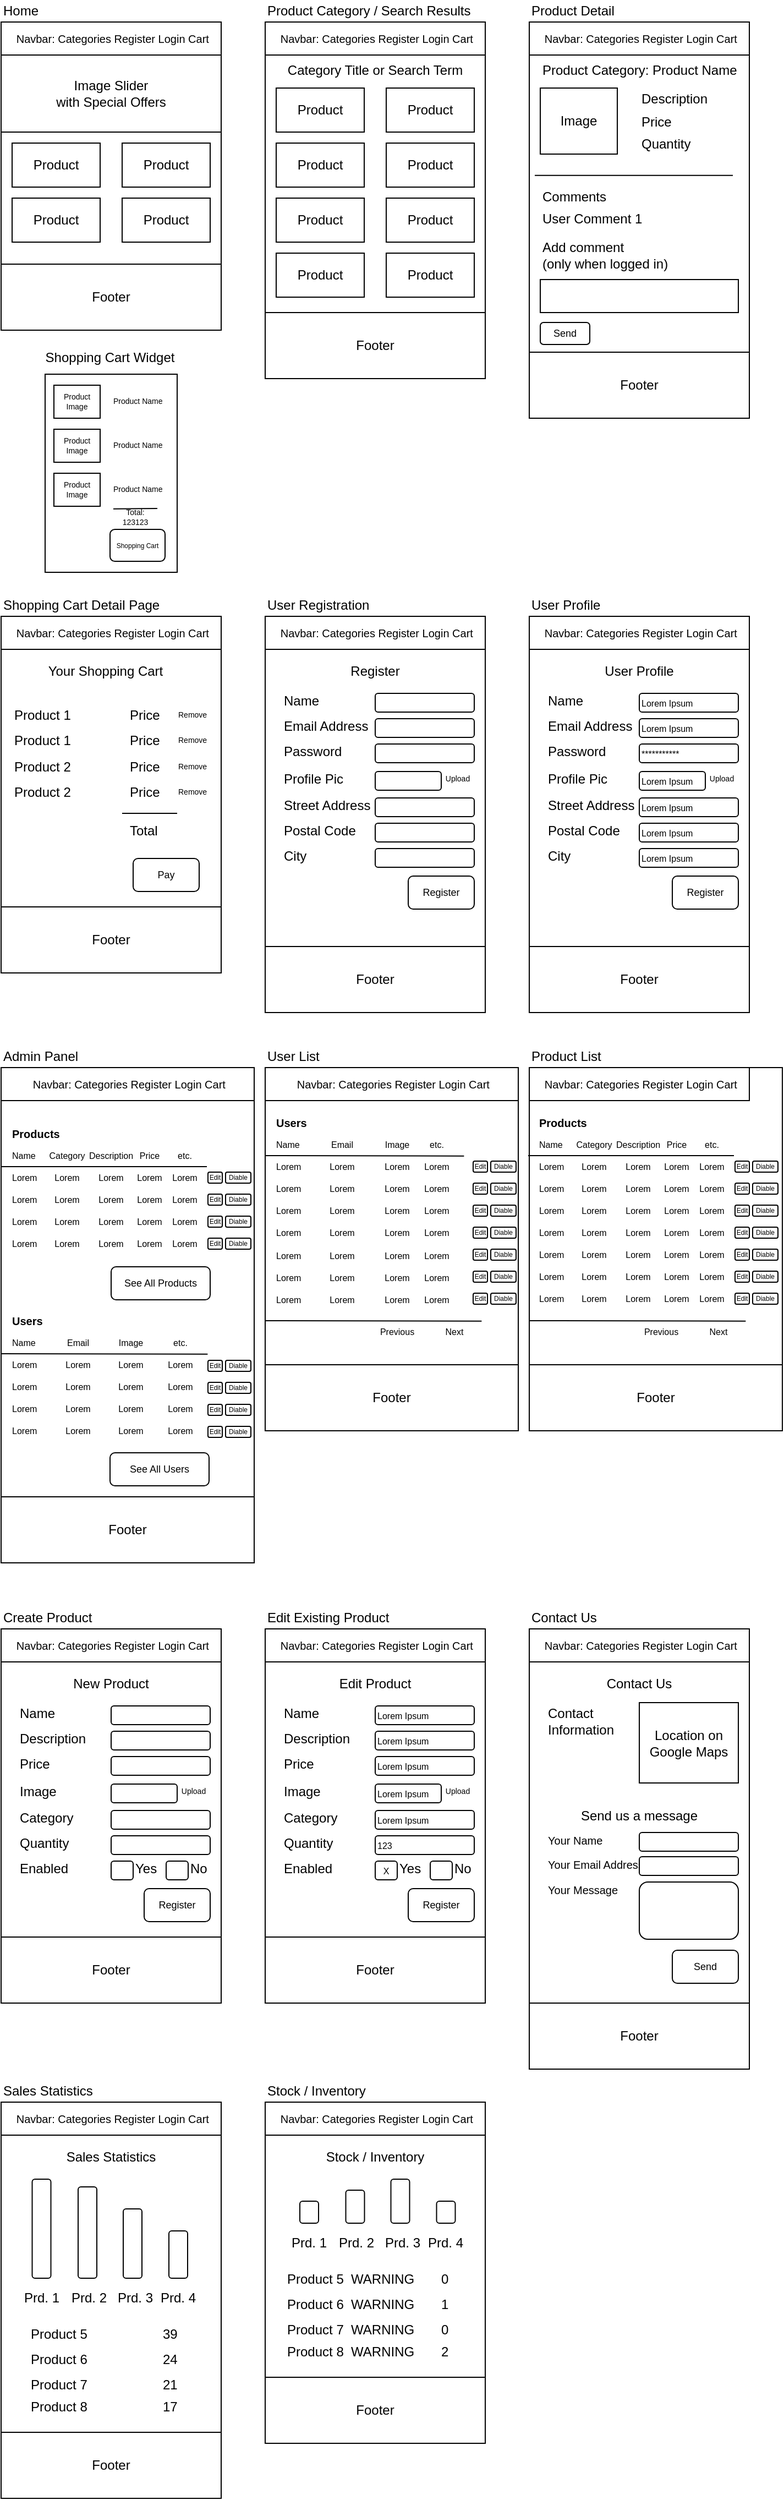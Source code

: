 <mxfile version="13.10.0" type="embed">
    <diagram id="RqjHBFqIfxLRk7FW7oAh" name="Page-1">
        <mxGraphModel dx="887" dy="451" grid="1" gridSize="10" guides="1" tooltips="1" connect="1" arrows="1" fold="1" page="1" pageScale="1" pageWidth="827" pageHeight="1169" math="0" shadow="0">
            <root>
                <mxCell id="0"/>
                <mxCell id="1" parent="0"/>
                <mxCell id="8YzBrKUA3QClfW0Q4QkU-1" value="" style="rounded=0;whiteSpace=wrap;html=1;" parent="1" vertex="1">
                    <mxGeometry x="80" y="80" width="200" height="280" as="geometry"/>
                </mxCell>
                <mxCell id="8YzBrKUA3QClfW0Q4QkU-4" value="&lt;font style=&quot;font-size: 10px&quot;&gt;&amp;nbsp;Navbar: Categories Register Login Cart&lt;/font&gt;" style="rounded=0;whiteSpace=wrap;html=1;align=center;" parent="1" vertex="1">
                    <mxGeometry x="80" y="80" width="200" height="30" as="geometry"/>
                </mxCell>
                <mxCell id="8YzBrKUA3QClfW0Q4QkU-5" value="Image Slider&lt;br&gt;with Special Offers" style="rounded=0;whiteSpace=wrap;html=1;" parent="1" vertex="1">
                    <mxGeometry x="80" y="110" width="200" height="70" as="geometry"/>
                </mxCell>
                <mxCell id="8YzBrKUA3QClfW0Q4QkU-6" value="Product" style="rounded=0;whiteSpace=wrap;html=1;" parent="1" vertex="1">
                    <mxGeometry x="90" y="190" width="80" height="40" as="geometry"/>
                </mxCell>
                <mxCell id="8YzBrKUA3QClfW0Q4QkU-7" value="&lt;span&gt;Product&lt;/span&gt;" style="rounded=0;whiteSpace=wrap;html=1;" parent="1" vertex="1">
                    <mxGeometry x="190" y="190" width="80" height="40" as="geometry"/>
                </mxCell>
                <mxCell id="8YzBrKUA3QClfW0Q4QkU-8" value="&lt;span&gt;Product&lt;/span&gt;" style="rounded=0;whiteSpace=wrap;html=1;" parent="1" vertex="1">
                    <mxGeometry x="90" y="240" width="80" height="40" as="geometry"/>
                </mxCell>
                <mxCell id="8YzBrKUA3QClfW0Q4QkU-9" value="&lt;span&gt;Product&lt;/span&gt;" style="rounded=0;whiteSpace=wrap;html=1;" parent="1" vertex="1">
                    <mxGeometry x="190" y="240" width="80" height="40" as="geometry"/>
                </mxCell>
                <mxCell id="8YzBrKUA3QClfW0Q4QkU-10" value="Footer" style="rounded=0;whiteSpace=wrap;html=1;" parent="1" vertex="1">
                    <mxGeometry x="80" y="300" width="200" height="60" as="geometry"/>
                </mxCell>
                <mxCell id="8YzBrKUA3QClfW0Q4QkU-11" value="" style="rounded=0;whiteSpace=wrap;html=1;" parent="1" vertex="1">
                    <mxGeometry x="320" y="80" width="200" height="280" as="geometry"/>
                </mxCell>
                <mxCell id="8YzBrKUA3QClfW0Q4QkU-12" value="&lt;span style=&quot;font-size: 10px&quot;&gt;&amp;nbsp;Navbar: Categories Register Login Cart&lt;/span&gt;" style="rounded=0;whiteSpace=wrap;html=1;align=center;" parent="1" vertex="1">
                    <mxGeometry x="320" y="80" width="200" height="30" as="geometry"/>
                </mxCell>
                <mxCell id="8YzBrKUA3QClfW0Q4QkU-14" value="Product" style="rounded=0;whiteSpace=wrap;html=1;" parent="1" vertex="1">
                    <mxGeometry x="330" y="190" width="80" height="40" as="geometry"/>
                </mxCell>
                <mxCell id="8YzBrKUA3QClfW0Q4QkU-15" value="&lt;span&gt;Product&lt;/span&gt;" style="rounded=0;whiteSpace=wrap;html=1;" parent="1" vertex="1">
                    <mxGeometry x="430" y="190" width="80" height="40" as="geometry"/>
                </mxCell>
                <mxCell id="8YzBrKUA3QClfW0Q4QkU-16" value="&lt;span&gt;Product&lt;/span&gt;" style="rounded=0;whiteSpace=wrap;html=1;" parent="1" vertex="1">
                    <mxGeometry x="330" y="240" width="80" height="40" as="geometry"/>
                </mxCell>
                <mxCell id="8YzBrKUA3QClfW0Q4QkU-17" value="&lt;span&gt;Product&lt;/span&gt;" style="rounded=0;whiteSpace=wrap;html=1;" parent="1" vertex="1">
                    <mxGeometry x="430" y="240" width="80" height="40" as="geometry"/>
                </mxCell>
                <mxCell id="8YzBrKUA3QClfW0Q4QkU-18" value="Footer" style="rounded=0;whiteSpace=wrap;html=1;" parent="1" vertex="1">
                    <mxGeometry x="320" y="344" width="200" height="60" as="geometry"/>
                </mxCell>
                <mxCell id="8YzBrKUA3QClfW0Q4QkU-19" value="Home" style="text;html=1;strokeColor=none;fillColor=none;align=left;verticalAlign=middle;whiteSpace=wrap;rounded=0;" parent="1" vertex="1">
                    <mxGeometry x="80" y="60" width="40" height="20" as="geometry"/>
                </mxCell>
                <mxCell id="8YzBrKUA3QClfW0Q4QkU-20" value="Product Category / Search Results" style="text;html=1;strokeColor=none;fillColor=none;align=left;verticalAlign=middle;whiteSpace=wrap;rounded=0;" parent="1" vertex="1">
                    <mxGeometry x="320" y="60" width="200" height="20" as="geometry"/>
                </mxCell>
                <mxCell id="8YzBrKUA3QClfW0Q4QkU-23" value="Product" style="rounded=0;whiteSpace=wrap;html=1;" parent="1" vertex="1">
                    <mxGeometry x="330" y="140" width="80" height="40" as="geometry"/>
                </mxCell>
                <mxCell id="8YzBrKUA3QClfW0Q4QkU-24" value="&lt;span&gt;Product&lt;/span&gt;" style="rounded=0;whiteSpace=wrap;html=1;" parent="1" vertex="1">
                    <mxGeometry x="430" y="140" width="80" height="40" as="geometry"/>
                </mxCell>
                <mxCell id="8YzBrKUA3QClfW0Q4QkU-25" value="&lt;span&gt;Product&lt;/span&gt;" style="rounded=0;whiteSpace=wrap;html=1;" parent="1" vertex="1">
                    <mxGeometry x="330" y="290" width="80" height="40" as="geometry"/>
                </mxCell>
                <mxCell id="8YzBrKUA3QClfW0Q4QkU-26" value="&lt;span&gt;Product&lt;/span&gt;" style="rounded=0;whiteSpace=wrap;html=1;" parent="1" vertex="1">
                    <mxGeometry x="430" y="290" width="80" height="40" as="geometry"/>
                </mxCell>
                <mxCell id="8YzBrKUA3QClfW0Q4QkU-27" value="Category Title or Search Term" style="text;html=1;strokeColor=none;fillColor=none;align=center;verticalAlign=middle;whiteSpace=wrap;rounded=0;" parent="1" vertex="1">
                    <mxGeometry x="335" y="114" width="170" height="20" as="geometry"/>
                </mxCell>
                <mxCell id="8YzBrKUA3QClfW0Q4QkU-28" value="" style="rounded=0;whiteSpace=wrap;html=1;" parent="1" vertex="1">
                    <mxGeometry x="560" y="80" width="200" height="300" as="geometry"/>
                </mxCell>
                <mxCell id="8YzBrKUA3QClfW0Q4QkU-29" value="&lt;span style=&quot;font-size: 10px&quot;&gt;&amp;nbsp;Navbar: Categories Register Login Cart&lt;/span&gt;" style="rounded=0;whiteSpace=wrap;html=1;align=center;" parent="1" vertex="1">
                    <mxGeometry x="560" y="80" width="200" height="30" as="geometry"/>
                </mxCell>
                <mxCell id="8YzBrKUA3QClfW0Q4QkU-30" value="Product Detail" style="text;html=1;strokeColor=none;fillColor=none;align=left;verticalAlign=middle;whiteSpace=wrap;rounded=0;" parent="1" vertex="1">
                    <mxGeometry x="560" y="60" width="90" height="20" as="geometry"/>
                </mxCell>
                <mxCell id="8YzBrKUA3QClfW0Q4QkU-31" value="Image" style="rounded=0;whiteSpace=wrap;html=1;align=center;" parent="1" vertex="1">
                    <mxGeometry x="570" y="140" width="70" height="60" as="geometry"/>
                </mxCell>
                <mxCell id="8YzBrKUA3QClfW0Q4QkU-32" value="Product Category: Product Name" style="text;html=1;strokeColor=none;fillColor=none;align=left;verticalAlign=middle;whiteSpace=wrap;rounded=0;" parent="1" vertex="1">
                    <mxGeometry x="570" y="114" width="180" height="20" as="geometry"/>
                </mxCell>
                <mxCell id="8YzBrKUA3QClfW0Q4QkU-33" value="Description" style="text;html=1;strokeColor=none;fillColor=none;align=left;verticalAlign=middle;whiteSpace=wrap;rounded=0;" parent="1" vertex="1">
                    <mxGeometry x="660" y="140" width="70" height="20" as="geometry"/>
                </mxCell>
                <mxCell id="8YzBrKUA3QClfW0Q4QkU-34" value="Price" style="text;html=1;strokeColor=none;fillColor=none;align=left;verticalAlign=middle;whiteSpace=wrap;rounded=0;" parent="1" vertex="1">
                    <mxGeometry x="660" y="161" width="70" height="20" as="geometry"/>
                </mxCell>
                <mxCell id="8YzBrKUA3QClfW0Q4QkU-35" value="Comments" style="text;html=1;strokeColor=none;fillColor=none;align=left;verticalAlign=middle;whiteSpace=wrap;rounded=0;" parent="1" vertex="1">
                    <mxGeometry x="570" y="229" width="70" height="20" as="geometry"/>
                </mxCell>
                <mxCell id="8YzBrKUA3QClfW0Q4QkU-36" value="" style="rounded=0;whiteSpace=wrap;html=1;align=left;" parent="1" vertex="1">
                    <mxGeometry x="570" y="314" width="180" height="30" as="geometry"/>
                </mxCell>
                <mxCell id="8YzBrKUA3QClfW0Q4QkU-38" value="User Comment 1" style="text;html=1;strokeColor=none;fillColor=none;align=left;verticalAlign=middle;whiteSpace=wrap;rounded=0;" parent="1" vertex="1">
                    <mxGeometry x="570" y="249" width="100" height="20" as="geometry"/>
                </mxCell>
                <mxCell id="8YzBrKUA3QClfW0Q4QkU-39" value="Add comment&lt;br&gt;(only when logged in)" style="text;html=1;strokeColor=none;fillColor=none;align=left;verticalAlign=middle;whiteSpace=wrap;rounded=0;" parent="1" vertex="1">
                    <mxGeometry x="570" y="274" width="170" height="36" as="geometry"/>
                </mxCell>
                <mxCell id="8YzBrKUA3QClfW0Q4QkU-40" value="Send" style="rounded=1;whiteSpace=wrap;html=1;align=center;fontSize=9;" parent="1" vertex="1">
                    <mxGeometry x="570" y="353" width="45" height="20" as="geometry"/>
                </mxCell>
                <mxCell id="8YzBrKUA3QClfW0Q4QkU-41" value="Footer" style="rounded=0;whiteSpace=wrap;html=1;" parent="1" vertex="1">
                    <mxGeometry x="560" y="380" width="200" height="60" as="geometry"/>
                </mxCell>
                <mxCell id="8YzBrKUA3QClfW0Q4QkU-42" value="Quantity" style="text;html=1;strokeColor=none;fillColor=none;align=left;verticalAlign=middle;whiteSpace=wrap;rounded=0;" parent="1" vertex="1">
                    <mxGeometry x="660" y="181" width="70" height="20" as="geometry"/>
                </mxCell>
                <mxCell id="8YzBrKUA3QClfW0Q4QkU-44" value="" style="endArrow=none;html=1;fontSize=9;" parent="1" edge="1">
                    <mxGeometry width="50" height="50" relative="1" as="geometry">
                        <mxPoint x="565" y="219.33" as="sourcePoint"/>
                        <mxPoint x="745" y="219.33" as="targetPoint"/>
                    </mxGeometry>
                </mxCell>
                <mxCell id="8YzBrKUA3QClfW0Q4QkU-45" value="" style="rounded=0;whiteSpace=wrap;html=1;" parent="1" vertex="1">
                    <mxGeometry x="80" y="620" width="200" height="280" as="geometry"/>
                </mxCell>
                <mxCell id="8YzBrKUA3QClfW0Q4QkU-46" value="&lt;span style=&quot;font-size: 10px&quot;&gt;&amp;nbsp;Navbar: Categories Register Login Cart&lt;/span&gt;" style="rounded=0;whiteSpace=wrap;html=1;align=center;" parent="1" vertex="1">
                    <mxGeometry x="80" y="620" width="200" height="30" as="geometry"/>
                </mxCell>
                <mxCell id="8YzBrKUA3QClfW0Q4QkU-51" value="Footer" style="rounded=0;whiteSpace=wrap;html=1;" parent="1" vertex="1">
                    <mxGeometry x="80" y="884" width="200" height="60" as="geometry"/>
                </mxCell>
                <mxCell id="8YzBrKUA3QClfW0Q4QkU-52" value="Shopping Cart Detail Page" style="text;html=1;strokeColor=none;fillColor=none;align=left;verticalAlign=middle;whiteSpace=wrap;rounded=0;" parent="1" vertex="1">
                    <mxGeometry x="80" y="600" width="200" height="20" as="geometry"/>
                </mxCell>
                <mxCell id="8YzBrKUA3QClfW0Q4QkU-57" value="Product 1" style="text;html=1;strokeColor=none;fillColor=none;align=left;verticalAlign=middle;whiteSpace=wrap;rounded=0;" parent="1" vertex="1">
                    <mxGeometry x="90" y="700" width="65" height="20" as="geometry"/>
                </mxCell>
                <mxCell id="8YzBrKUA3QClfW0Q4QkU-58" value="Your Shopping Cart" style="text;html=1;strokeColor=none;fillColor=none;align=center;verticalAlign=middle;whiteSpace=wrap;rounded=0;" parent="1" vertex="1">
                    <mxGeometry x="90" y="660" width="170" height="20" as="geometry"/>
                </mxCell>
                <mxCell id="8YzBrKUA3QClfW0Q4QkU-59" value="Product 2" style="text;html=1;strokeColor=none;fillColor=none;align=left;verticalAlign=middle;whiteSpace=wrap;rounded=0;" parent="1" vertex="1">
                    <mxGeometry x="90" y="770" width="65" height="20" as="geometry"/>
                </mxCell>
                <mxCell id="8YzBrKUA3QClfW0Q4QkU-60" value="Product 1" style="text;html=1;strokeColor=none;fillColor=none;align=left;verticalAlign=middle;whiteSpace=wrap;rounded=0;" parent="1" vertex="1">
                    <mxGeometry x="90" y="723" width="65" height="20" as="geometry"/>
                </mxCell>
                <mxCell id="8YzBrKUA3QClfW0Q4QkU-61" value="Product 2" style="text;html=1;strokeColor=none;fillColor=none;align=left;verticalAlign=middle;whiteSpace=wrap;rounded=0;" parent="1" vertex="1">
                    <mxGeometry x="90" y="747" width="65" height="20" as="geometry"/>
                </mxCell>
                <mxCell id="8YzBrKUA3QClfW0Q4QkU-62" value="Price" style="text;html=1;strokeColor=none;fillColor=none;align=left;verticalAlign=middle;whiteSpace=wrap;rounded=0;" parent="1" vertex="1">
                    <mxGeometry x="195" y="700" width="65" height="20" as="geometry"/>
                </mxCell>
                <mxCell id="8YzBrKUA3QClfW0Q4QkU-63" value="Price" style="text;html=1;strokeColor=none;fillColor=none;align=left;verticalAlign=middle;whiteSpace=wrap;rounded=0;" parent="1" vertex="1">
                    <mxGeometry x="195" y="770" width="65" height="20" as="geometry"/>
                </mxCell>
                <mxCell id="8YzBrKUA3QClfW0Q4QkU-64" value="Price" style="text;html=1;strokeColor=none;fillColor=none;align=left;verticalAlign=middle;whiteSpace=wrap;rounded=0;" parent="1" vertex="1">
                    <mxGeometry x="195" y="723" width="65" height="20" as="geometry"/>
                </mxCell>
                <mxCell id="8YzBrKUA3QClfW0Q4QkU-65" value="Price" style="text;html=1;strokeColor=none;fillColor=none;align=left;verticalAlign=middle;whiteSpace=wrap;rounded=0;" parent="1" vertex="1">
                    <mxGeometry x="195" y="747" width="65" height="20" as="geometry"/>
                </mxCell>
                <mxCell id="8YzBrKUA3QClfW0Q4QkU-66" value="Total" style="text;html=1;strokeColor=none;fillColor=none;align=left;verticalAlign=middle;whiteSpace=wrap;rounded=0;" parent="1" vertex="1">
                    <mxGeometry x="195" y="805" width="65" height="20" as="geometry"/>
                </mxCell>
                <mxCell id="8YzBrKUA3QClfW0Q4QkU-67" value="" style="endArrow=none;html=1;fontSize=9;" parent="1" edge="1">
                    <mxGeometry width="50" height="50" relative="1" as="geometry">
                        <mxPoint x="190" y="799" as="sourcePoint"/>
                        <mxPoint x="240" y="799" as="targetPoint"/>
                    </mxGeometry>
                </mxCell>
                <mxCell id="8YzBrKUA3QClfW0Q4QkU-70" value="Remove" style="text;html=1;strokeColor=none;fillColor=none;align=left;verticalAlign=middle;whiteSpace=wrap;rounded=0;fontSize=7;" parent="1" vertex="1">
                    <mxGeometry x="239" y="705" width="30" height="10" as="geometry"/>
                </mxCell>
                <mxCell id="8YzBrKUA3QClfW0Q4QkU-71" value="Remove" style="text;html=1;strokeColor=none;fillColor=none;align=left;verticalAlign=middle;whiteSpace=wrap;rounded=0;fontSize=7;" parent="1" vertex="1">
                    <mxGeometry x="239" y="728" width="30" height="10" as="geometry"/>
                </mxCell>
                <mxCell id="8YzBrKUA3QClfW0Q4QkU-72" value="Remove" style="text;html=1;strokeColor=none;fillColor=none;align=left;verticalAlign=middle;whiteSpace=wrap;rounded=0;fontSize=7;" parent="1" vertex="1">
                    <mxGeometry x="239" y="752" width="30" height="10" as="geometry"/>
                </mxCell>
                <mxCell id="8YzBrKUA3QClfW0Q4QkU-73" value="Remove" style="text;html=1;strokeColor=none;fillColor=none;align=left;verticalAlign=middle;whiteSpace=wrap;rounded=0;fontSize=7;" parent="1" vertex="1">
                    <mxGeometry x="239" y="775" width="30" height="10" as="geometry"/>
                </mxCell>
                <mxCell id="8YzBrKUA3QClfW0Q4QkU-74" value="" style="rounded=0;whiteSpace=wrap;html=1;" parent="1" vertex="1">
                    <mxGeometry x="320" y="620" width="200" height="310" as="geometry"/>
                </mxCell>
                <mxCell id="8YzBrKUA3QClfW0Q4QkU-75" value="&lt;span style=&quot;font-size: 10px&quot;&gt;&amp;nbsp;Navbar: Categories Register Login Cart&lt;/span&gt;" style="rounded=0;whiteSpace=wrap;html=1;align=center;" parent="1" vertex="1">
                    <mxGeometry x="320" y="620" width="200" height="30" as="geometry"/>
                </mxCell>
                <mxCell id="8YzBrKUA3QClfW0Q4QkU-76" value="Footer" style="rounded=0;whiteSpace=wrap;html=1;" parent="1" vertex="1">
                    <mxGeometry x="320" y="920" width="200" height="60" as="geometry"/>
                </mxCell>
                <mxCell id="8YzBrKUA3QClfW0Q4QkU-77" value="User Registration" style="text;html=1;strokeColor=none;fillColor=none;align=left;verticalAlign=middle;whiteSpace=wrap;rounded=0;" parent="1" vertex="1">
                    <mxGeometry x="320" y="600" width="200" height="20" as="geometry"/>
                </mxCell>
                <mxCell id="8YzBrKUA3QClfW0Q4QkU-78" value="Register" style="text;html=1;strokeColor=none;fillColor=none;align=center;verticalAlign=middle;whiteSpace=wrap;rounded=0;" parent="1" vertex="1">
                    <mxGeometry x="335" y="660" width="170" height="20" as="geometry"/>
                </mxCell>
                <mxCell id="8YzBrKUA3QClfW0Q4QkU-79" value="Name" style="text;html=1;strokeColor=none;fillColor=none;align=left;verticalAlign=middle;whiteSpace=wrap;rounded=0;" parent="1" vertex="1">
                    <mxGeometry x="335" y="687" width="65" height="20" as="geometry"/>
                </mxCell>
                <mxCell id="8YzBrKUA3QClfW0Q4QkU-80" value="Street Address" style="text;html=1;strokeColor=none;fillColor=none;align=left;verticalAlign=middle;whiteSpace=wrap;rounded=0;" parent="1" vertex="1">
                    <mxGeometry x="335" y="782" width="105" height="20" as="geometry"/>
                </mxCell>
                <mxCell id="8YzBrKUA3QClfW0Q4QkU-81" value="Email Address" style="text;html=1;strokeColor=none;fillColor=none;align=left;verticalAlign=middle;whiteSpace=wrap;rounded=0;" parent="1" vertex="1">
                    <mxGeometry x="335" y="710" width="85" height="20" as="geometry"/>
                </mxCell>
                <mxCell id="8YzBrKUA3QClfW0Q4QkU-82" value="Password" style="text;html=1;strokeColor=none;fillColor=none;align=left;verticalAlign=middle;whiteSpace=wrap;rounded=0;" parent="1" vertex="1">
                    <mxGeometry x="335" y="733" width="65" height="20" as="geometry"/>
                </mxCell>
                <mxCell id="8YzBrKUA3QClfW0Q4QkU-83" value="Postal Code" style="text;html=1;strokeColor=none;fillColor=none;align=left;verticalAlign=middle;whiteSpace=wrap;rounded=0;" parent="1" vertex="1">
                    <mxGeometry x="335" y="805" width="105" height="20" as="geometry"/>
                </mxCell>
                <mxCell id="8YzBrKUA3QClfW0Q4QkU-84" value="City" style="text;html=1;strokeColor=none;fillColor=none;align=left;verticalAlign=middle;whiteSpace=wrap;rounded=0;" parent="1" vertex="1">
                    <mxGeometry x="335" y="828" width="105" height="20" as="geometry"/>
                </mxCell>
                <mxCell id="8YzBrKUA3QClfW0Q4QkU-85" value="" style="rounded=1;whiteSpace=wrap;html=1;fontSize=5;align=left;" parent="1" vertex="1">
                    <mxGeometry x="420" y="690" width="90" height="17" as="geometry"/>
                </mxCell>
                <mxCell id="8YzBrKUA3QClfW0Q4QkU-86" value="" style="rounded=1;whiteSpace=wrap;html=1;fontSize=5;align=left;" parent="1" vertex="1">
                    <mxGeometry x="420" y="713" width="90" height="17" as="geometry"/>
                </mxCell>
                <mxCell id="8YzBrKUA3QClfW0Q4QkU-87" value="" style="rounded=1;whiteSpace=wrap;html=1;fontSize=5;align=left;" parent="1" vertex="1">
                    <mxGeometry x="420" y="736" width="90" height="17" as="geometry"/>
                </mxCell>
                <mxCell id="8YzBrKUA3QClfW0Q4QkU-88" value="" style="rounded=1;whiteSpace=wrap;html=1;fontSize=5;align=left;" parent="1" vertex="1">
                    <mxGeometry x="420" y="785" width="90" height="17" as="geometry"/>
                </mxCell>
                <mxCell id="8YzBrKUA3QClfW0Q4QkU-89" value="" style="rounded=1;whiteSpace=wrap;html=1;fontSize=5;align=left;" parent="1" vertex="1">
                    <mxGeometry x="420" y="808" width="90" height="17" as="geometry"/>
                </mxCell>
                <mxCell id="8YzBrKUA3QClfW0Q4QkU-90" value="" style="rounded=1;whiteSpace=wrap;html=1;fontSize=5;align=left;" parent="1" vertex="1">
                    <mxGeometry x="420" y="831" width="90" height="17" as="geometry"/>
                </mxCell>
                <mxCell id="8YzBrKUA3QClfW0Q4QkU-91" value="Register" style="rounded=1;whiteSpace=wrap;html=1;align=center;fontSize=9;" parent="1" vertex="1">
                    <mxGeometry x="450" y="856" width="60" height="30" as="geometry"/>
                </mxCell>
                <mxCell id="8YzBrKUA3QClfW0Q4QkU-92" value="Profile Pic" style="text;html=1;strokeColor=none;fillColor=none;align=left;verticalAlign=middle;whiteSpace=wrap;rounded=0;" parent="1" vertex="1">
                    <mxGeometry x="335" y="758" width="105" height="20" as="geometry"/>
                </mxCell>
                <mxCell id="8YzBrKUA3QClfW0Q4QkU-93" value="" style="rounded=1;whiteSpace=wrap;html=1;fontSize=5;align=left;" parent="1" vertex="1">
                    <mxGeometry x="420" y="761" width="60" height="17" as="geometry"/>
                </mxCell>
                <mxCell id="8YzBrKUA3QClfW0Q4QkU-94" value="Upload" style="text;html=1;strokeColor=none;fillColor=none;align=center;verticalAlign=middle;whiteSpace=wrap;rounded=0;fontSize=7;" parent="1" vertex="1">
                    <mxGeometry x="480" y="763" width="30" height="10" as="geometry"/>
                </mxCell>
                <mxCell id="8YzBrKUA3QClfW0Q4QkU-95" value="" style="rounded=0;whiteSpace=wrap;html=1;" parent="1" vertex="1">
                    <mxGeometry x="560" y="620" width="200" height="310" as="geometry"/>
                </mxCell>
                <mxCell id="8YzBrKUA3QClfW0Q4QkU-96" value="&lt;span style=&quot;font-size: 10px&quot;&gt;&amp;nbsp;Navbar: Categories Register Login Cart&lt;/span&gt;" style="rounded=0;whiteSpace=wrap;html=1;align=center;" parent="1" vertex="1">
                    <mxGeometry x="560" y="620" width="200" height="30" as="geometry"/>
                </mxCell>
                <mxCell id="8YzBrKUA3QClfW0Q4QkU-97" value="Footer" style="rounded=0;whiteSpace=wrap;html=1;" parent="1" vertex="1">
                    <mxGeometry x="560" y="920" width="200" height="60" as="geometry"/>
                </mxCell>
                <mxCell id="8YzBrKUA3QClfW0Q4QkU-98" value="User Profile" style="text;html=1;strokeColor=none;fillColor=none;align=left;verticalAlign=middle;whiteSpace=wrap;rounded=0;" parent="1" vertex="1">
                    <mxGeometry x="560" y="600" width="200" height="20" as="geometry"/>
                </mxCell>
                <mxCell id="8YzBrKUA3QClfW0Q4QkU-99" value="User Profile" style="text;html=1;strokeColor=none;fillColor=none;align=center;verticalAlign=middle;whiteSpace=wrap;rounded=0;" parent="1" vertex="1">
                    <mxGeometry x="575" y="660" width="170" height="20" as="geometry"/>
                </mxCell>
                <mxCell id="8YzBrKUA3QClfW0Q4QkU-100" value="Name" style="text;html=1;strokeColor=none;fillColor=none;align=left;verticalAlign=middle;whiteSpace=wrap;rounded=0;" parent="1" vertex="1">
                    <mxGeometry x="575" y="687" width="65" height="20" as="geometry"/>
                </mxCell>
                <mxCell id="8YzBrKUA3QClfW0Q4QkU-101" value="Street Address" style="text;html=1;strokeColor=none;fillColor=none;align=left;verticalAlign=middle;whiteSpace=wrap;rounded=0;" parent="1" vertex="1">
                    <mxGeometry x="575" y="782" width="105" height="20" as="geometry"/>
                </mxCell>
                <mxCell id="8YzBrKUA3QClfW0Q4QkU-102" value="Email Address" style="text;html=1;strokeColor=none;fillColor=none;align=left;verticalAlign=middle;whiteSpace=wrap;rounded=0;" parent="1" vertex="1">
                    <mxGeometry x="575" y="710" width="85" height="20" as="geometry"/>
                </mxCell>
                <mxCell id="8YzBrKUA3QClfW0Q4QkU-103" value="Password" style="text;html=1;strokeColor=none;fillColor=none;align=left;verticalAlign=middle;whiteSpace=wrap;rounded=0;" parent="1" vertex="1">
                    <mxGeometry x="575" y="733" width="65" height="20" as="geometry"/>
                </mxCell>
                <mxCell id="8YzBrKUA3QClfW0Q4QkU-104" value="Postal Code" style="text;html=1;strokeColor=none;fillColor=none;align=left;verticalAlign=middle;whiteSpace=wrap;rounded=0;" parent="1" vertex="1">
                    <mxGeometry x="575" y="805" width="105" height="20" as="geometry"/>
                </mxCell>
                <mxCell id="8YzBrKUA3QClfW0Q4QkU-105" value="City" style="text;html=1;strokeColor=none;fillColor=none;align=left;verticalAlign=middle;whiteSpace=wrap;rounded=0;" parent="1" vertex="1">
                    <mxGeometry x="575" y="828" width="105" height="20" as="geometry"/>
                </mxCell>
                <mxCell id="8YzBrKUA3QClfW0Q4QkU-106" value="Lorem Ipsum" style="rounded=1;whiteSpace=wrap;html=1;fontSize=8;align=left;" parent="1" vertex="1">
                    <mxGeometry x="660" y="690" width="90" height="17" as="geometry"/>
                </mxCell>
                <mxCell id="8YzBrKUA3QClfW0Q4QkU-107" value="&lt;span style=&quot;font-size: 8px;&quot;&gt;Lorem Ipsum&lt;/span&gt;" style="rounded=1;whiteSpace=wrap;html=1;fontSize=8;align=left;" parent="1" vertex="1">
                    <mxGeometry x="660" y="713" width="90" height="17" as="geometry"/>
                </mxCell>
                <mxCell id="8YzBrKUA3QClfW0Q4QkU-108" value="***********" style="rounded=1;whiteSpace=wrap;html=1;fontSize=8;align=left;" parent="1" vertex="1">
                    <mxGeometry x="660" y="736" width="90" height="17" as="geometry"/>
                </mxCell>
                <mxCell id="8YzBrKUA3QClfW0Q4QkU-109" value="&#10;&#10;&lt;span style=&quot;color: rgb(0, 0, 0); font-family: helvetica; font-size: 8px; font-style: normal; font-weight: 400; letter-spacing: normal; text-align: left; text-indent: 0px; text-transform: none; word-spacing: 0px; background-color: rgb(248, 249, 250); display: inline; float: none;&quot;&gt;Lorem Ipsum&lt;/span&gt;&#10;&#10;" style="rounded=1;whiteSpace=wrap;html=1;fontSize=8;align=left;" parent="1" vertex="1">
                    <mxGeometry x="660" y="785" width="90" height="17" as="geometry"/>
                </mxCell>
                <mxCell id="8YzBrKUA3QClfW0Q4QkU-110" value="&lt;span style=&quot;font-size: 8px;&quot;&gt;Lorem Ipsum&lt;/span&gt;" style="rounded=1;whiteSpace=wrap;html=1;fontSize=8;align=left;" parent="1" vertex="1">
                    <mxGeometry x="660" y="808" width="90" height="17" as="geometry"/>
                </mxCell>
                <mxCell id="8YzBrKUA3QClfW0Q4QkU-111" value="&lt;span style=&quot;font-size: 8px;&quot;&gt;Lorem Ipsum&lt;/span&gt;" style="rounded=1;whiteSpace=wrap;html=1;fontSize=8;align=left;" parent="1" vertex="1">
                    <mxGeometry x="660" y="831" width="90" height="17" as="geometry"/>
                </mxCell>
                <mxCell id="8YzBrKUA3QClfW0Q4QkU-112" value="Register" style="rounded=1;whiteSpace=wrap;html=1;align=center;fontSize=9;" parent="1" vertex="1">
                    <mxGeometry x="690" y="856" width="60" height="30" as="geometry"/>
                </mxCell>
                <mxCell id="8YzBrKUA3QClfW0Q4QkU-113" value="Profile Pic" style="text;html=1;strokeColor=none;fillColor=none;align=left;verticalAlign=middle;whiteSpace=wrap;rounded=0;" parent="1" vertex="1">
                    <mxGeometry x="575" y="758" width="105" height="20" as="geometry"/>
                </mxCell>
                <mxCell id="8YzBrKUA3QClfW0Q4QkU-114" value="&lt;span style=&quot;font-size: 8px;&quot;&gt;Lorem Ipsum&lt;/span&gt;" style="rounded=1;whiteSpace=wrap;html=1;fontSize=8;align=left;" parent="1" vertex="1">
                    <mxGeometry x="660" y="761" width="60" height="17" as="geometry"/>
                </mxCell>
                <mxCell id="8YzBrKUA3QClfW0Q4QkU-115" value="Upload" style="text;html=1;strokeColor=none;fillColor=none;align=center;verticalAlign=middle;whiteSpace=wrap;rounded=0;fontSize=7;" parent="1" vertex="1">
                    <mxGeometry x="720" y="763" width="30" height="10" as="geometry"/>
                </mxCell>
                <mxCell id="8YzBrKUA3QClfW0Q4QkU-120" value="" style="rounded=0;whiteSpace=wrap;html=1;" parent="1" vertex="1">
                    <mxGeometry x="80" y="1030" width="230" height="390" as="geometry"/>
                </mxCell>
                <mxCell id="8YzBrKUA3QClfW0Q4QkU-121" value="&lt;span style=&quot;font-size: 10px&quot;&gt;&amp;nbsp;Navbar: Categories Register Login Cart&lt;/span&gt;" style="rounded=0;whiteSpace=wrap;html=1;align=center;" parent="1" vertex="1">
                    <mxGeometry x="80" y="1030" width="230" height="30" as="geometry"/>
                </mxCell>
                <mxCell id="8YzBrKUA3QClfW0Q4QkU-122" value="Footer" style="rounded=0;whiteSpace=wrap;html=1;" parent="1" vertex="1">
                    <mxGeometry x="80" y="1420" width="230" height="60" as="geometry"/>
                </mxCell>
                <mxCell id="8YzBrKUA3QClfW0Q4QkU-123" value="Admin Panel" style="text;html=1;strokeColor=none;fillColor=none;align=left;verticalAlign=middle;whiteSpace=wrap;rounded=0;" parent="1" vertex="1">
                    <mxGeometry x="80" y="1010" width="200" height="20" as="geometry"/>
                </mxCell>
                <mxCell id="8YzBrKUA3QClfW0Q4QkU-124" value="Products" style="text;html=1;strokeColor=none;fillColor=none;align=left;verticalAlign=middle;whiteSpace=wrap;rounded=0;fontSize=10;fontStyle=1" parent="1" vertex="1">
                    <mxGeometry x="88" y="1080" width="40" height="20" as="geometry"/>
                </mxCell>
                <mxCell id="8YzBrKUA3QClfW0Q4QkU-125" value="Name" style="text;html=1;strokeColor=none;fillColor=none;align=left;verticalAlign=middle;whiteSpace=wrap;rounded=0;fontSize=8;" parent="1" vertex="1">
                    <mxGeometry x="88" y="1100" width="40" height="20" as="geometry"/>
                </mxCell>
                <mxCell id="8YzBrKUA3QClfW0Q4QkU-126" value="Category" style="text;html=1;strokeColor=none;fillColor=none;align=center;verticalAlign=middle;whiteSpace=wrap;rounded=0;fontSize=8;" parent="1" vertex="1">
                    <mxGeometry x="120" y="1100" width="40" height="20" as="geometry"/>
                </mxCell>
                <mxCell id="8YzBrKUA3QClfW0Q4QkU-127" value="Description" style="text;html=1;strokeColor=none;fillColor=none;align=center;verticalAlign=middle;whiteSpace=wrap;rounded=0;fontSize=8;" parent="1" vertex="1">
                    <mxGeometry x="160" y="1100" width="40" height="20" as="geometry"/>
                </mxCell>
                <mxCell id="8YzBrKUA3QClfW0Q4QkU-128" value="Price" style="text;html=1;strokeColor=none;fillColor=none;align=center;verticalAlign=middle;whiteSpace=wrap;rounded=0;fontSize=8;" parent="1" vertex="1">
                    <mxGeometry x="194.5" y="1100" width="40" height="20" as="geometry"/>
                </mxCell>
                <mxCell id="8YzBrKUA3QClfW0Q4QkU-130" value="etc." style="text;html=1;strokeColor=none;fillColor=none;align=center;verticalAlign=middle;whiteSpace=wrap;rounded=0;fontSize=8;" parent="1" vertex="1">
                    <mxGeometry x="227" y="1100" width="40" height="20" as="geometry"/>
                </mxCell>
                <mxCell id="8YzBrKUA3QClfW0Q4QkU-132" value="" style="endArrow=none;html=1;fontSize=8;entryX=1;entryY=0;entryDx=0;entryDy=0;" parent="1" target="8YzBrKUA3QClfW0Q4QkU-137" edge="1">
                    <mxGeometry width="50" height="50" relative="1" as="geometry">
                        <mxPoint x="80" y="1120" as="sourcePoint"/>
                        <mxPoint x="340" y="1120" as="targetPoint"/>
                    </mxGeometry>
                </mxCell>
                <mxCell id="8YzBrKUA3QClfW0Q4QkU-133" value="Lorem" style="text;html=1;strokeColor=none;fillColor=none;align=left;verticalAlign=middle;whiteSpace=wrap;rounded=0;fontSize=8;" parent="1" vertex="1">
                    <mxGeometry x="88" y="1120" width="40" height="20" as="geometry"/>
                </mxCell>
                <mxCell id="8YzBrKUA3QClfW0Q4QkU-134" value="&lt;span style=&quot;text-align: left; font-size: 8px;&quot;&gt;Lorem&lt;/span&gt;" style="text;html=1;strokeColor=none;fillColor=none;align=center;verticalAlign=middle;whiteSpace=wrap;rounded=0;fontSize=8;" parent="1" vertex="1">
                    <mxGeometry x="120" y="1120" width="40" height="20" as="geometry"/>
                </mxCell>
                <mxCell id="8YzBrKUA3QClfW0Q4QkU-135" value="&lt;span style=&quot;text-align: left; font-size: 8px;&quot;&gt;Lorem&lt;/span&gt;" style="text;html=1;strokeColor=none;fillColor=none;align=center;verticalAlign=middle;whiteSpace=wrap;rounded=0;fontSize=8;" parent="1" vertex="1">
                    <mxGeometry x="160" y="1120" width="40" height="20" as="geometry"/>
                </mxCell>
                <mxCell id="8YzBrKUA3QClfW0Q4QkU-136" value="&lt;span style=&quot;text-align: left; font-size: 8px;&quot;&gt;Lorem&lt;/span&gt;" style="text;html=1;strokeColor=none;fillColor=none;align=center;verticalAlign=middle;whiteSpace=wrap;rounded=0;fontSize=8;" parent="1" vertex="1">
                    <mxGeometry x="194.5" y="1120" width="40" height="20" as="geometry"/>
                </mxCell>
                <mxCell id="8YzBrKUA3QClfW0Q4QkU-137" value="&lt;span style=&quot;text-align: left; font-size: 8px;&quot;&gt;Lorem&lt;/span&gt;" style="text;html=1;strokeColor=none;fillColor=none;align=center;verticalAlign=middle;whiteSpace=wrap;rounded=0;fontSize=8;" parent="1" vertex="1">
                    <mxGeometry x="227" y="1120" width="40" height="20" as="geometry"/>
                </mxCell>
                <mxCell id="8YzBrKUA3QClfW0Q4QkU-139" value="Lorem" style="text;html=1;strokeColor=none;fillColor=none;align=left;verticalAlign=middle;whiteSpace=wrap;rounded=0;fontSize=8;" parent="1" vertex="1">
                    <mxGeometry x="88" y="1140" width="40" height="20" as="geometry"/>
                </mxCell>
                <mxCell id="8YzBrKUA3QClfW0Q4QkU-140" value="&lt;span style=&quot;text-align: left; font-size: 8px;&quot;&gt;Lorem&lt;/span&gt;" style="text;html=1;strokeColor=none;fillColor=none;align=center;verticalAlign=middle;whiteSpace=wrap;rounded=0;fontSize=8;" parent="1" vertex="1">
                    <mxGeometry x="120" y="1140" width="40" height="20" as="geometry"/>
                </mxCell>
                <mxCell id="8YzBrKUA3QClfW0Q4QkU-141" value="&lt;span style=&quot;text-align: left; font-size: 8px;&quot;&gt;Lorem&lt;/span&gt;" style="text;html=1;strokeColor=none;fillColor=none;align=center;verticalAlign=middle;whiteSpace=wrap;rounded=0;fontSize=8;" parent="1" vertex="1">
                    <mxGeometry x="160" y="1140" width="40" height="20" as="geometry"/>
                </mxCell>
                <mxCell id="8YzBrKUA3QClfW0Q4QkU-142" value="&lt;span style=&quot;text-align: left; font-size: 8px;&quot;&gt;Lorem&lt;/span&gt;" style="text;html=1;strokeColor=none;fillColor=none;align=center;verticalAlign=middle;whiteSpace=wrap;rounded=0;fontSize=8;" parent="1" vertex="1">
                    <mxGeometry x="194.5" y="1140" width="40" height="20" as="geometry"/>
                </mxCell>
                <mxCell id="8YzBrKUA3QClfW0Q4QkU-143" value="&lt;span style=&quot;text-align: left; font-size: 8px;&quot;&gt;Lorem&lt;/span&gt;" style="text;html=1;strokeColor=none;fillColor=none;align=center;verticalAlign=middle;whiteSpace=wrap;rounded=0;fontSize=8;" parent="1" vertex="1">
                    <mxGeometry x="227" y="1140" width="40" height="20" as="geometry"/>
                </mxCell>
                <mxCell id="8YzBrKUA3QClfW0Q4QkU-144" value="Lorem" style="text;html=1;strokeColor=none;fillColor=none;align=left;verticalAlign=middle;whiteSpace=wrap;rounded=0;fontSize=8;" parent="1" vertex="1">
                    <mxGeometry x="88" y="1160" width="40" height="20" as="geometry"/>
                </mxCell>
                <mxCell id="8YzBrKUA3QClfW0Q4QkU-145" value="&lt;span style=&quot;text-align: left; font-size: 8px;&quot;&gt;Lorem&lt;/span&gt;" style="text;html=1;strokeColor=none;fillColor=none;align=center;verticalAlign=middle;whiteSpace=wrap;rounded=0;fontSize=8;" parent="1" vertex="1">
                    <mxGeometry x="120" y="1160" width="40" height="20" as="geometry"/>
                </mxCell>
                <mxCell id="8YzBrKUA3QClfW0Q4QkU-146" value="&lt;span style=&quot;text-align: left; font-size: 8px;&quot;&gt;Lorem&lt;/span&gt;" style="text;html=1;strokeColor=none;fillColor=none;align=center;verticalAlign=middle;whiteSpace=wrap;rounded=0;fontSize=8;" parent="1" vertex="1">
                    <mxGeometry x="160" y="1160" width="40" height="20" as="geometry"/>
                </mxCell>
                <mxCell id="8YzBrKUA3QClfW0Q4QkU-147" value="&lt;span style=&quot;text-align: left; font-size: 8px;&quot;&gt;Lorem&lt;/span&gt;" style="text;html=1;strokeColor=none;fillColor=none;align=center;verticalAlign=middle;whiteSpace=wrap;rounded=0;fontSize=8;" parent="1" vertex="1">
                    <mxGeometry x="194.5" y="1160" width="40" height="20" as="geometry"/>
                </mxCell>
                <mxCell id="8YzBrKUA3QClfW0Q4QkU-148" value="&lt;span style=&quot;text-align: left; font-size: 8px;&quot;&gt;Lorem&lt;/span&gt;" style="text;html=1;strokeColor=none;fillColor=none;align=center;verticalAlign=middle;whiteSpace=wrap;rounded=0;fontSize=8;" parent="1" vertex="1">
                    <mxGeometry x="227" y="1160" width="40" height="20" as="geometry"/>
                </mxCell>
                <mxCell id="8YzBrKUA3QClfW0Q4QkU-149" value="Lorem" style="text;html=1;strokeColor=none;fillColor=none;align=left;verticalAlign=middle;whiteSpace=wrap;rounded=0;fontSize=8;" parent="1" vertex="1">
                    <mxGeometry x="88" y="1180" width="40" height="20" as="geometry"/>
                </mxCell>
                <mxCell id="8YzBrKUA3QClfW0Q4QkU-150" value="&lt;span style=&quot;text-align: left; font-size: 8px;&quot;&gt;Lorem&lt;/span&gt;" style="text;html=1;strokeColor=none;fillColor=none;align=center;verticalAlign=middle;whiteSpace=wrap;rounded=0;fontSize=8;" parent="1" vertex="1">
                    <mxGeometry x="120" y="1180" width="40" height="20" as="geometry"/>
                </mxCell>
                <mxCell id="8YzBrKUA3QClfW0Q4QkU-151" value="&lt;span style=&quot;text-align: left; font-size: 8px;&quot;&gt;Lorem&lt;/span&gt;" style="text;html=1;strokeColor=none;fillColor=none;align=center;verticalAlign=middle;whiteSpace=wrap;rounded=0;fontSize=8;" parent="1" vertex="1">
                    <mxGeometry x="160" y="1180" width="40" height="20" as="geometry"/>
                </mxCell>
                <mxCell id="8YzBrKUA3QClfW0Q4QkU-152" value="&lt;span style=&quot;text-align: left; font-size: 8px;&quot;&gt;Lorem&lt;/span&gt;" style="text;html=1;strokeColor=none;fillColor=none;align=center;verticalAlign=middle;whiteSpace=wrap;rounded=0;fontSize=8;" parent="1" vertex="1">
                    <mxGeometry x="194.5" y="1180" width="40" height="20" as="geometry"/>
                </mxCell>
                <mxCell id="8YzBrKUA3QClfW0Q4QkU-153" value="&lt;span style=&quot;text-align: left; font-size: 8px;&quot;&gt;Lorem&lt;/span&gt;" style="text;html=1;strokeColor=none;fillColor=none;align=center;verticalAlign=middle;whiteSpace=wrap;rounded=0;fontSize=8;" parent="1" vertex="1">
                    <mxGeometry x="227" y="1180" width="40" height="20" as="geometry"/>
                </mxCell>
                <mxCell id="8YzBrKUA3QClfW0Q4QkU-154" value="Pay" style="rounded=1;whiteSpace=wrap;html=1;align=center;fontSize=9;" parent="1" vertex="1">
                    <mxGeometry x="200" y="840" width="60" height="30" as="geometry"/>
                </mxCell>
                <mxCell id="8YzBrKUA3QClfW0Q4QkU-155" value="See All Users" style="rounded=1;whiteSpace=wrap;html=1;align=center;fontSize=9;" parent="1" vertex="1">
                    <mxGeometry x="179" y="1380" width="90" height="30" as="geometry"/>
                </mxCell>
                <mxCell id="8YzBrKUA3QClfW0Q4QkU-156" value="Users" style="text;html=1;strokeColor=none;fillColor=none;align=left;verticalAlign=middle;whiteSpace=wrap;rounded=0;fontSize=10;fontStyle=1" parent="1" vertex="1">
                    <mxGeometry x="88" y="1250" width="40" height="20" as="geometry"/>
                </mxCell>
                <mxCell id="8YzBrKUA3QClfW0Q4QkU-157" value="Name" style="text;html=1;strokeColor=none;fillColor=none;align=left;verticalAlign=middle;whiteSpace=wrap;rounded=0;fontSize=8;" parent="1" vertex="1">
                    <mxGeometry x="88" y="1270" width="40" height="20" as="geometry"/>
                </mxCell>
                <mxCell id="8YzBrKUA3QClfW0Q4QkU-158" value="Email" style="text;html=1;strokeColor=none;fillColor=none;align=center;verticalAlign=middle;whiteSpace=wrap;rounded=0;fontSize=8;" parent="1" vertex="1">
                    <mxGeometry x="130" y="1270" width="40" height="20" as="geometry"/>
                </mxCell>
                <mxCell id="8YzBrKUA3QClfW0Q4QkU-159" value="Image" style="text;html=1;strokeColor=none;fillColor=none;align=center;verticalAlign=middle;whiteSpace=wrap;rounded=0;fontSize=8;" parent="1" vertex="1">
                    <mxGeometry x="178" y="1270" width="40" height="20" as="geometry"/>
                </mxCell>
                <mxCell id="8YzBrKUA3QClfW0Q4QkU-160" value="etc." style="text;html=1;strokeColor=none;fillColor=none;align=center;verticalAlign=middle;whiteSpace=wrap;rounded=0;fontSize=8;" parent="1" vertex="1">
                    <mxGeometry x="223" y="1270" width="40" height="20" as="geometry"/>
                </mxCell>
                <mxCell id="8YzBrKUA3QClfW0Q4QkU-162" value="" style="endArrow=none;html=1;fontSize=8;entryX=1.117;entryY=0.017;entryDx=0;entryDy=0;entryPerimeter=0;" parent="1" target="8YzBrKUA3QClfW0Q4QkU-166" edge="1">
                    <mxGeometry width="50" height="50" relative="1" as="geometry">
                        <mxPoint x="80" y="1290" as="sourcePoint"/>
                        <mxPoint x="290" y="1290" as="targetPoint"/>
                    </mxGeometry>
                </mxCell>
                <mxCell id="8YzBrKUA3QClfW0Q4QkU-163" value="Lorem" style="text;html=1;strokeColor=none;fillColor=none;align=left;verticalAlign=middle;whiteSpace=wrap;rounded=0;fontSize=8;" parent="1" vertex="1">
                    <mxGeometry x="88" y="1290" width="40" height="20" as="geometry"/>
                </mxCell>
                <mxCell id="8YzBrKUA3QClfW0Q4QkU-164" value="&lt;span style=&quot;text-align: left; font-size: 8px;&quot;&gt;Lorem&lt;/span&gt;" style="text;html=1;strokeColor=none;fillColor=none;align=center;verticalAlign=middle;whiteSpace=wrap;rounded=0;fontSize=8;" parent="1" vertex="1">
                    <mxGeometry x="130" y="1290" width="40" height="20" as="geometry"/>
                </mxCell>
                <mxCell id="8YzBrKUA3QClfW0Q4QkU-165" value="&lt;span style=&quot;text-align: left; font-size: 8px;&quot;&gt;Lorem&lt;/span&gt;" style="text;html=1;strokeColor=none;fillColor=none;align=center;verticalAlign=middle;whiteSpace=wrap;rounded=0;fontSize=8;" parent="1" vertex="1">
                    <mxGeometry x="178" y="1290" width="40" height="20" as="geometry"/>
                </mxCell>
                <mxCell id="8YzBrKUA3QClfW0Q4QkU-166" value="&lt;span style=&quot;text-align: left; font-size: 8px;&quot;&gt;Lorem&lt;/span&gt;" style="text;html=1;strokeColor=none;fillColor=none;align=center;verticalAlign=middle;whiteSpace=wrap;rounded=0;fontSize=8;" parent="1" vertex="1">
                    <mxGeometry x="223" y="1290" width="40" height="20" as="geometry"/>
                </mxCell>
                <mxCell id="8YzBrKUA3QClfW0Q4QkU-168" value="Lorem" style="text;html=1;strokeColor=none;fillColor=none;align=left;verticalAlign=middle;whiteSpace=wrap;rounded=0;fontSize=8;" parent="1" vertex="1">
                    <mxGeometry x="88" y="1310" width="40" height="20" as="geometry"/>
                </mxCell>
                <mxCell id="8YzBrKUA3QClfW0Q4QkU-169" value="&lt;span style=&quot;text-align: left; font-size: 8px;&quot;&gt;Lorem&lt;/span&gt;" style="text;html=1;strokeColor=none;fillColor=none;align=center;verticalAlign=middle;whiteSpace=wrap;rounded=0;fontSize=8;" parent="1" vertex="1">
                    <mxGeometry x="130" y="1310" width="40" height="20" as="geometry"/>
                </mxCell>
                <mxCell id="8YzBrKUA3QClfW0Q4QkU-170" value="&lt;span style=&quot;text-align: left; font-size: 8px;&quot;&gt;Lorem&lt;/span&gt;" style="text;html=1;strokeColor=none;fillColor=none;align=center;verticalAlign=middle;whiteSpace=wrap;rounded=0;fontSize=8;" parent="1" vertex="1">
                    <mxGeometry x="178" y="1310" width="40" height="20" as="geometry"/>
                </mxCell>
                <mxCell id="8YzBrKUA3QClfW0Q4QkU-171" value="&lt;span style=&quot;text-align: left; font-size: 8px;&quot;&gt;Lorem&lt;/span&gt;" style="text;html=1;strokeColor=none;fillColor=none;align=center;verticalAlign=middle;whiteSpace=wrap;rounded=0;fontSize=8;" parent="1" vertex="1">
                    <mxGeometry x="223" y="1310" width="40" height="20" as="geometry"/>
                </mxCell>
                <mxCell id="8YzBrKUA3QClfW0Q4QkU-173" value="Lorem" style="text;html=1;strokeColor=none;fillColor=none;align=left;verticalAlign=middle;whiteSpace=wrap;rounded=0;fontSize=8;" parent="1" vertex="1">
                    <mxGeometry x="88" y="1330" width="40" height="20" as="geometry"/>
                </mxCell>
                <mxCell id="8YzBrKUA3QClfW0Q4QkU-174" value="&lt;span style=&quot;text-align: left; font-size: 8px;&quot;&gt;Lorem&lt;/span&gt;" style="text;html=1;strokeColor=none;fillColor=none;align=center;verticalAlign=middle;whiteSpace=wrap;rounded=0;fontSize=8;" parent="1" vertex="1">
                    <mxGeometry x="130" y="1330" width="40" height="20" as="geometry"/>
                </mxCell>
                <mxCell id="8YzBrKUA3QClfW0Q4QkU-175" value="&lt;span style=&quot;text-align: left; font-size: 8px;&quot;&gt;Lorem&lt;/span&gt;" style="text;html=1;strokeColor=none;fillColor=none;align=center;verticalAlign=middle;whiteSpace=wrap;rounded=0;fontSize=8;" parent="1" vertex="1">
                    <mxGeometry x="178" y="1330" width="40" height="20" as="geometry"/>
                </mxCell>
                <mxCell id="8YzBrKUA3QClfW0Q4QkU-176" value="&lt;span style=&quot;text-align: left; font-size: 8px;&quot;&gt;Lorem&lt;/span&gt;" style="text;html=1;strokeColor=none;fillColor=none;align=center;verticalAlign=middle;whiteSpace=wrap;rounded=0;fontSize=8;" parent="1" vertex="1">
                    <mxGeometry x="223" y="1330" width="40" height="20" as="geometry"/>
                </mxCell>
                <mxCell id="8YzBrKUA3QClfW0Q4QkU-178" value="Lorem" style="text;html=1;strokeColor=none;fillColor=none;align=left;verticalAlign=middle;whiteSpace=wrap;rounded=0;fontSize=8;" parent="1" vertex="1">
                    <mxGeometry x="88" y="1350" width="40" height="20" as="geometry"/>
                </mxCell>
                <mxCell id="8YzBrKUA3QClfW0Q4QkU-179" value="&lt;span style=&quot;text-align: left; font-size: 8px;&quot;&gt;Lorem&lt;/span&gt;" style="text;html=1;strokeColor=none;fillColor=none;align=center;verticalAlign=middle;whiteSpace=wrap;rounded=0;fontSize=8;" parent="1" vertex="1">
                    <mxGeometry x="130" y="1350" width="40" height="20" as="geometry"/>
                </mxCell>
                <mxCell id="8YzBrKUA3QClfW0Q4QkU-180" value="&lt;span style=&quot;text-align: left; font-size: 8px;&quot;&gt;Lorem&lt;/span&gt;" style="text;html=1;strokeColor=none;fillColor=none;align=center;verticalAlign=middle;whiteSpace=wrap;rounded=0;fontSize=8;" parent="1" vertex="1">
                    <mxGeometry x="178" y="1350" width="40" height="20" as="geometry"/>
                </mxCell>
                <mxCell id="8YzBrKUA3QClfW0Q4QkU-181" value="&lt;span style=&quot;text-align: left; font-size: 8px;&quot;&gt;Lorem&lt;/span&gt;" style="text;html=1;strokeColor=none;fillColor=none;align=center;verticalAlign=middle;whiteSpace=wrap;rounded=0;fontSize=8;" parent="1" vertex="1">
                    <mxGeometry x="223" y="1350" width="40" height="20" as="geometry"/>
                </mxCell>
                <mxCell id="8YzBrKUA3QClfW0Q4QkU-68" value="See All Products" style="rounded=1;whiteSpace=wrap;html=1;align=center;fontSize=9;" parent="1" vertex="1">
                    <mxGeometry x="180" y="1211" width="90" height="30" as="geometry"/>
                </mxCell>
                <mxCell id="8YzBrKUA3QClfW0Q4QkU-183" value="" style="rounded=0;whiteSpace=wrap;html=1;" parent="1" vertex="1">
                    <mxGeometry x="320" y="1030" width="230" height="280" as="geometry"/>
                </mxCell>
                <mxCell id="8YzBrKUA3QClfW0Q4QkU-184" value="&lt;span style=&quot;font-size: 10px&quot;&gt;&amp;nbsp;Navbar: Categories Register Login Cart&lt;/span&gt;" style="rounded=0;whiteSpace=wrap;html=1;align=center;" parent="1" vertex="1">
                    <mxGeometry x="320" y="1030" width="230" height="30" as="geometry"/>
                </mxCell>
                <mxCell id="8YzBrKUA3QClfW0Q4QkU-185" value="Footer" style="rounded=0;whiteSpace=wrap;html=1;" parent="1" vertex="1">
                    <mxGeometry x="320" y="1300" width="230" height="60" as="geometry"/>
                </mxCell>
                <mxCell id="8YzBrKUA3QClfW0Q4QkU-186" value="User List" style="text;html=1;strokeColor=none;fillColor=none;align=left;verticalAlign=middle;whiteSpace=wrap;rounded=0;" parent="1" vertex="1">
                    <mxGeometry x="320" y="1010" width="200" height="20" as="geometry"/>
                </mxCell>
                <mxCell id="8YzBrKUA3QClfW0Q4QkU-215" value="Users" style="text;html=1;strokeColor=none;fillColor=none;align=left;verticalAlign=middle;whiteSpace=wrap;rounded=0;fontSize=10;fontStyle=1" parent="1" vertex="1">
                    <mxGeometry x="328" y="1070" width="40" height="20" as="geometry"/>
                </mxCell>
                <mxCell id="8YzBrKUA3QClfW0Q4QkU-216" value="Name" style="text;html=1;strokeColor=none;fillColor=none;align=left;verticalAlign=middle;whiteSpace=wrap;rounded=0;fontSize=8;" parent="1" vertex="1">
                    <mxGeometry x="328" y="1090" width="40" height="20" as="geometry"/>
                </mxCell>
                <mxCell id="8YzBrKUA3QClfW0Q4QkU-217" value="Email" style="text;html=1;strokeColor=none;fillColor=none;align=center;verticalAlign=middle;whiteSpace=wrap;rounded=0;fontSize=8;" parent="1" vertex="1">
                    <mxGeometry x="370" y="1090" width="40" height="20" as="geometry"/>
                </mxCell>
                <mxCell id="8YzBrKUA3QClfW0Q4QkU-218" value="Image" style="text;html=1;strokeColor=none;fillColor=none;align=center;verticalAlign=middle;whiteSpace=wrap;rounded=0;fontSize=8;" parent="1" vertex="1">
                    <mxGeometry x="420" y="1090" width="40" height="20" as="geometry"/>
                </mxCell>
                <mxCell id="8YzBrKUA3QClfW0Q4QkU-219" value="etc." style="text;html=1;strokeColor=none;fillColor=none;align=center;verticalAlign=middle;whiteSpace=wrap;rounded=0;fontSize=8;" parent="1" vertex="1">
                    <mxGeometry x="456" y="1090" width="40" height="20" as="geometry"/>
                </mxCell>
                <mxCell id="8YzBrKUA3QClfW0Q4QkU-220" value="" style="endArrow=none;html=1;fontSize=8;entryX=1.117;entryY=0.017;entryDx=0;entryDy=0;entryPerimeter=0;" parent="1" target="8YzBrKUA3QClfW0Q4QkU-224" edge="1">
                    <mxGeometry width="50" height="50" relative="1" as="geometry">
                        <mxPoint x="320" y="1110" as="sourcePoint"/>
                        <mxPoint x="530" y="1110" as="targetPoint"/>
                    </mxGeometry>
                </mxCell>
                <mxCell id="8YzBrKUA3QClfW0Q4QkU-221" value="Lorem" style="text;html=1;strokeColor=none;fillColor=none;align=left;verticalAlign=middle;whiteSpace=wrap;rounded=0;fontSize=8;" parent="1" vertex="1">
                    <mxGeometry x="328" y="1110" width="40" height="20" as="geometry"/>
                </mxCell>
                <mxCell id="8YzBrKUA3QClfW0Q4QkU-222" value="&lt;span style=&quot;text-align: left; font-size: 8px;&quot;&gt;Lorem&lt;/span&gt;" style="text;html=1;strokeColor=none;fillColor=none;align=center;verticalAlign=middle;whiteSpace=wrap;rounded=0;fontSize=8;" parent="1" vertex="1">
                    <mxGeometry x="370" y="1110" width="40" height="20" as="geometry"/>
                </mxCell>
                <mxCell id="8YzBrKUA3QClfW0Q4QkU-223" value="&lt;span style=&quot;text-align: left; font-size: 8px;&quot;&gt;Lorem&lt;/span&gt;" style="text;html=1;strokeColor=none;fillColor=none;align=center;verticalAlign=middle;whiteSpace=wrap;rounded=0;fontSize=8;" parent="1" vertex="1">
                    <mxGeometry x="420" y="1110" width="40" height="20" as="geometry"/>
                </mxCell>
                <mxCell id="8YzBrKUA3QClfW0Q4QkU-224" value="&lt;span style=&quot;text-align: left; font-size: 8px;&quot;&gt;Lorem&lt;/span&gt;" style="text;html=1;strokeColor=none;fillColor=none;align=center;verticalAlign=middle;whiteSpace=wrap;rounded=0;fontSize=8;" parent="1" vertex="1">
                    <mxGeometry x="456" y="1110" width="40" height="20" as="geometry"/>
                </mxCell>
                <mxCell id="8YzBrKUA3QClfW0Q4QkU-225" value="Lorem" style="text;html=1;strokeColor=none;fillColor=none;align=left;verticalAlign=middle;whiteSpace=wrap;rounded=0;fontSize=8;" parent="1" vertex="1">
                    <mxGeometry x="328" y="1130" width="40" height="20" as="geometry"/>
                </mxCell>
                <mxCell id="8YzBrKUA3QClfW0Q4QkU-226" value="&lt;span style=&quot;text-align: left; font-size: 8px;&quot;&gt;Lorem&lt;/span&gt;" style="text;html=1;strokeColor=none;fillColor=none;align=center;verticalAlign=middle;whiteSpace=wrap;rounded=0;fontSize=8;" parent="1" vertex="1">
                    <mxGeometry x="370" y="1130" width="40" height="20" as="geometry"/>
                </mxCell>
                <mxCell id="8YzBrKUA3QClfW0Q4QkU-227" value="&lt;span style=&quot;text-align: left; font-size: 8px;&quot;&gt;Lorem&lt;/span&gt;" style="text;html=1;strokeColor=none;fillColor=none;align=center;verticalAlign=middle;whiteSpace=wrap;rounded=0;fontSize=8;" parent="1" vertex="1">
                    <mxGeometry x="420" y="1130" width="40" height="20" as="geometry"/>
                </mxCell>
                <mxCell id="8YzBrKUA3QClfW0Q4QkU-228" value="&lt;span style=&quot;text-align: left; font-size: 8px;&quot;&gt;Lorem&lt;/span&gt;" style="text;html=1;strokeColor=none;fillColor=none;align=center;verticalAlign=middle;whiteSpace=wrap;rounded=0;fontSize=8;" parent="1" vertex="1">
                    <mxGeometry x="456" y="1130" width="40" height="20" as="geometry"/>
                </mxCell>
                <mxCell id="8YzBrKUA3QClfW0Q4QkU-229" value="Lorem" style="text;html=1;strokeColor=none;fillColor=none;align=left;verticalAlign=middle;whiteSpace=wrap;rounded=0;fontSize=8;" parent="1" vertex="1">
                    <mxGeometry x="328" y="1150" width="40" height="20" as="geometry"/>
                </mxCell>
                <mxCell id="8YzBrKUA3QClfW0Q4QkU-230" value="&lt;span style=&quot;text-align: left; font-size: 8px;&quot;&gt;Lorem&lt;/span&gt;" style="text;html=1;strokeColor=none;fillColor=none;align=center;verticalAlign=middle;whiteSpace=wrap;rounded=0;fontSize=8;" parent="1" vertex="1">
                    <mxGeometry x="370" y="1150" width="40" height="20" as="geometry"/>
                </mxCell>
                <mxCell id="8YzBrKUA3QClfW0Q4QkU-231" value="&lt;span style=&quot;text-align: left; font-size: 8px;&quot;&gt;Lorem&lt;/span&gt;" style="text;html=1;strokeColor=none;fillColor=none;align=center;verticalAlign=middle;whiteSpace=wrap;rounded=0;fontSize=8;" parent="1" vertex="1">
                    <mxGeometry x="420" y="1150" width="40" height="20" as="geometry"/>
                </mxCell>
                <mxCell id="8YzBrKUA3QClfW0Q4QkU-232" value="&lt;span style=&quot;text-align: left; font-size: 8px;&quot;&gt;Lorem&lt;/span&gt;" style="text;html=1;strokeColor=none;fillColor=none;align=center;verticalAlign=middle;whiteSpace=wrap;rounded=0;fontSize=8;" parent="1" vertex="1">
                    <mxGeometry x="456" y="1150" width="40" height="20" as="geometry"/>
                </mxCell>
                <mxCell id="8YzBrKUA3QClfW0Q4QkU-233" value="Lorem" style="text;html=1;strokeColor=none;fillColor=none;align=left;verticalAlign=middle;whiteSpace=wrap;rounded=0;fontSize=8;" parent="1" vertex="1">
                    <mxGeometry x="328" y="1170" width="40" height="20" as="geometry"/>
                </mxCell>
                <mxCell id="8YzBrKUA3QClfW0Q4QkU-234" value="&lt;span style=&quot;text-align: left; font-size: 8px;&quot;&gt;Lorem&lt;/span&gt;" style="text;html=1;strokeColor=none;fillColor=none;align=center;verticalAlign=middle;whiteSpace=wrap;rounded=0;fontSize=8;" parent="1" vertex="1">
                    <mxGeometry x="370" y="1170" width="40" height="20" as="geometry"/>
                </mxCell>
                <mxCell id="8YzBrKUA3QClfW0Q4QkU-235" value="&lt;span style=&quot;text-align: left; font-size: 8px;&quot;&gt;Lorem&lt;/span&gt;" style="text;html=1;strokeColor=none;fillColor=none;align=center;verticalAlign=middle;whiteSpace=wrap;rounded=0;fontSize=8;" parent="1" vertex="1">
                    <mxGeometry x="420" y="1170" width="40" height="20" as="geometry"/>
                </mxCell>
                <mxCell id="8YzBrKUA3QClfW0Q4QkU-236" value="&lt;span style=&quot;text-align: left; font-size: 8px;&quot;&gt;Lorem&lt;/span&gt;" style="text;html=1;strokeColor=none;fillColor=none;align=center;verticalAlign=middle;whiteSpace=wrap;rounded=0;fontSize=8;" parent="1" vertex="1">
                    <mxGeometry x="456" y="1170" width="40" height="20" as="geometry"/>
                </mxCell>
                <mxCell id="8YzBrKUA3QClfW0Q4QkU-240" value="Previous" style="text;html=1;strokeColor=none;fillColor=none;align=center;verticalAlign=middle;whiteSpace=wrap;rounded=0;fontSize=8;" parent="1" vertex="1">
                    <mxGeometry x="420" y="1260" width="40" height="20" as="geometry"/>
                </mxCell>
                <mxCell id="8YzBrKUA3QClfW0Q4QkU-241" value="Next" style="text;html=1;strokeColor=none;fillColor=none;align=center;verticalAlign=middle;whiteSpace=wrap;rounded=0;fontSize=8;" parent="1" vertex="1">
                    <mxGeometry x="472" y="1260" width="40" height="20" as="geometry"/>
                </mxCell>
                <mxCell id="8YzBrKUA3QClfW0Q4QkU-242" value="" style="endArrow=none;html=1;fontSize=8;entryX=1.117;entryY=0.017;entryDx=0;entryDy=0;entryPerimeter=0;" parent="1" edge="1">
                    <mxGeometry width="50" height="50" relative="1" as="geometry">
                        <mxPoint x="320" y="1260" as="sourcePoint"/>
                        <mxPoint x="516.68" y="1260.34" as="targetPoint"/>
                    </mxGeometry>
                </mxCell>
                <mxCell id="8YzBrKUA3QClfW0Q4QkU-260" value="Lorem" style="text;html=1;strokeColor=none;fillColor=none;align=left;verticalAlign=middle;whiteSpace=wrap;rounded=0;fontSize=8;" parent="1" vertex="1">
                    <mxGeometry x="328" y="1191" width="40" height="20" as="geometry"/>
                </mxCell>
                <mxCell id="8YzBrKUA3QClfW0Q4QkU-261" value="&lt;span style=&quot;text-align: left; font-size: 8px;&quot;&gt;Lorem&lt;/span&gt;" style="text;html=1;strokeColor=none;fillColor=none;align=center;verticalAlign=middle;whiteSpace=wrap;rounded=0;fontSize=8;" parent="1" vertex="1">
                    <mxGeometry x="370" y="1191" width="40" height="20" as="geometry"/>
                </mxCell>
                <mxCell id="8YzBrKUA3QClfW0Q4QkU-262" value="&lt;span style=&quot;text-align: left; font-size: 8px;&quot;&gt;Lorem&lt;/span&gt;" style="text;html=1;strokeColor=none;fillColor=none;align=center;verticalAlign=middle;whiteSpace=wrap;rounded=0;fontSize=8;" parent="1" vertex="1">
                    <mxGeometry x="420" y="1191" width="40" height="20" as="geometry"/>
                </mxCell>
                <mxCell id="8YzBrKUA3QClfW0Q4QkU-263" value="&lt;span style=&quot;text-align: left; font-size: 8px;&quot;&gt;Lorem&lt;/span&gt;" style="text;html=1;strokeColor=none;fillColor=none;align=center;verticalAlign=middle;whiteSpace=wrap;rounded=0;fontSize=8;" parent="1" vertex="1">
                    <mxGeometry x="456" y="1191" width="40" height="20" as="geometry"/>
                </mxCell>
                <mxCell id="8YzBrKUA3QClfW0Q4QkU-264" value="Lorem" style="text;html=1;strokeColor=none;fillColor=none;align=left;verticalAlign=middle;whiteSpace=wrap;rounded=0;fontSize=8;" parent="1" vertex="1">
                    <mxGeometry x="328" y="1211" width="40" height="20" as="geometry"/>
                </mxCell>
                <mxCell id="8YzBrKUA3QClfW0Q4QkU-265" value="&lt;span style=&quot;text-align: left; font-size: 8px;&quot;&gt;Lorem&lt;/span&gt;" style="text;html=1;strokeColor=none;fillColor=none;align=center;verticalAlign=middle;whiteSpace=wrap;rounded=0;fontSize=8;" parent="1" vertex="1">
                    <mxGeometry x="370" y="1211" width="40" height="20" as="geometry"/>
                </mxCell>
                <mxCell id="8YzBrKUA3QClfW0Q4QkU-266" value="&lt;span style=&quot;text-align: left; font-size: 8px;&quot;&gt;Lorem&lt;/span&gt;" style="text;html=1;strokeColor=none;fillColor=none;align=center;verticalAlign=middle;whiteSpace=wrap;rounded=0;fontSize=8;" parent="1" vertex="1">
                    <mxGeometry x="420" y="1211" width="40" height="20" as="geometry"/>
                </mxCell>
                <mxCell id="8YzBrKUA3QClfW0Q4QkU-267" value="&lt;span style=&quot;text-align: left; font-size: 8px;&quot;&gt;Lorem&lt;/span&gt;" style="text;html=1;strokeColor=none;fillColor=none;align=center;verticalAlign=middle;whiteSpace=wrap;rounded=0;fontSize=8;" parent="1" vertex="1">
                    <mxGeometry x="456" y="1211" width="40" height="20" as="geometry"/>
                </mxCell>
                <mxCell id="8YzBrKUA3QClfW0Q4QkU-268" value="Lorem" style="text;html=1;strokeColor=none;fillColor=none;align=left;verticalAlign=middle;whiteSpace=wrap;rounded=0;fontSize=8;" parent="1" vertex="1">
                    <mxGeometry x="328" y="1231" width="40" height="20" as="geometry"/>
                </mxCell>
                <mxCell id="8YzBrKUA3QClfW0Q4QkU-269" value="&lt;span style=&quot;text-align: left; font-size: 8px;&quot;&gt;Lorem&lt;/span&gt;" style="text;html=1;strokeColor=none;fillColor=none;align=center;verticalAlign=middle;whiteSpace=wrap;rounded=0;fontSize=8;" parent="1" vertex="1">
                    <mxGeometry x="370" y="1231" width="40" height="20" as="geometry"/>
                </mxCell>
                <mxCell id="8YzBrKUA3QClfW0Q4QkU-270" value="&lt;span style=&quot;text-align: left; font-size: 8px;&quot;&gt;Lorem&lt;/span&gt;" style="text;html=1;strokeColor=none;fillColor=none;align=center;verticalAlign=middle;whiteSpace=wrap;rounded=0;fontSize=8;" parent="1" vertex="1">
                    <mxGeometry x="420" y="1231" width="40" height="20" as="geometry"/>
                </mxCell>
                <mxCell id="8YzBrKUA3QClfW0Q4QkU-271" value="&lt;span style=&quot;text-align: left; font-size: 8px;&quot;&gt;Lorem&lt;/span&gt;" style="text;html=1;strokeColor=none;fillColor=none;align=center;verticalAlign=middle;whiteSpace=wrap;rounded=0;fontSize=8;" parent="1" vertex="1">
                    <mxGeometry x="456" y="1231" width="40" height="20" as="geometry"/>
                </mxCell>
                <mxCell id="8YzBrKUA3QClfW0Q4QkU-272" value="" style="rounded=0;whiteSpace=wrap;html=1;" parent="1" vertex="1">
                    <mxGeometry x="560" y="1030" width="230" height="280" as="geometry"/>
                </mxCell>
                <mxCell id="8YzBrKUA3QClfW0Q4QkU-273" value="&lt;span style=&quot;font-size: 10px&quot;&gt;&amp;nbsp;Navbar: Categories Register Login Cart&lt;/span&gt;" style="rounded=0;whiteSpace=wrap;html=1;align=center;" parent="1" vertex="1">
                    <mxGeometry x="560" y="1030" width="200" height="30" as="geometry"/>
                </mxCell>
                <mxCell id="8YzBrKUA3QClfW0Q4QkU-274" value="Footer" style="rounded=0;whiteSpace=wrap;html=1;" parent="1" vertex="1">
                    <mxGeometry x="560" y="1300" width="230" height="60" as="geometry"/>
                </mxCell>
                <mxCell id="8YzBrKUA3QClfW0Q4QkU-275" value="Product List" style="text;html=1;strokeColor=none;fillColor=none;align=left;verticalAlign=middle;whiteSpace=wrap;rounded=0;" parent="1" vertex="1">
                    <mxGeometry x="560" y="1010" width="200" height="20" as="geometry"/>
                </mxCell>
                <mxCell id="8YzBrKUA3QClfW0Q4QkU-298" value="Previous" style="text;html=1;strokeColor=none;fillColor=none;align=center;verticalAlign=middle;whiteSpace=wrap;rounded=0;fontSize=8;" parent="1" vertex="1">
                    <mxGeometry x="660" y="1260" width="40" height="20" as="geometry"/>
                </mxCell>
                <mxCell id="8YzBrKUA3QClfW0Q4QkU-299" value="Next" style="text;html=1;strokeColor=none;fillColor=none;align=center;verticalAlign=middle;whiteSpace=wrap;rounded=0;fontSize=8;" parent="1" vertex="1">
                    <mxGeometry x="712" y="1260" width="40" height="20" as="geometry"/>
                </mxCell>
                <mxCell id="8YzBrKUA3QClfW0Q4QkU-300" value="" style="endArrow=none;html=1;fontSize=8;entryX=1.117;entryY=0.017;entryDx=0;entryDy=0;entryPerimeter=0;" parent="1" edge="1">
                    <mxGeometry width="50" height="50" relative="1" as="geometry">
                        <mxPoint x="560" y="1260" as="sourcePoint"/>
                        <mxPoint x="756.68" y="1260.34" as="targetPoint"/>
                    </mxGeometry>
                </mxCell>
                <mxCell id="8YzBrKUA3QClfW0Q4QkU-313" value="Products" style="text;html=1;strokeColor=none;fillColor=none;align=left;verticalAlign=middle;whiteSpace=wrap;rounded=0;fontSize=10;fontStyle=1" parent="1" vertex="1">
                    <mxGeometry x="567" y="1070" width="40" height="20" as="geometry"/>
                </mxCell>
                <mxCell id="8YzBrKUA3QClfW0Q4QkU-314" value="Name" style="text;html=1;strokeColor=none;fillColor=none;align=left;verticalAlign=middle;whiteSpace=wrap;rounded=0;fontSize=8;" parent="1" vertex="1">
                    <mxGeometry x="567" y="1090" width="40" height="20" as="geometry"/>
                </mxCell>
                <mxCell id="8YzBrKUA3QClfW0Q4QkU-315" value="Category" style="text;html=1;strokeColor=none;fillColor=none;align=center;verticalAlign=middle;whiteSpace=wrap;rounded=0;fontSize=8;" parent="1" vertex="1">
                    <mxGeometry x="599" y="1090" width="40" height="20" as="geometry"/>
                </mxCell>
                <mxCell id="8YzBrKUA3QClfW0Q4QkU-316" value="Description" style="text;html=1;strokeColor=none;fillColor=none;align=center;verticalAlign=middle;whiteSpace=wrap;rounded=0;fontSize=8;" parent="1" vertex="1">
                    <mxGeometry x="639" y="1090" width="40" height="20" as="geometry"/>
                </mxCell>
                <mxCell id="8YzBrKUA3QClfW0Q4QkU-317" value="Price" style="text;html=1;strokeColor=none;fillColor=none;align=center;verticalAlign=middle;whiteSpace=wrap;rounded=0;fontSize=8;" parent="1" vertex="1">
                    <mxGeometry x="673.5" y="1090" width="40" height="20" as="geometry"/>
                </mxCell>
                <mxCell id="8YzBrKUA3QClfW0Q4QkU-318" value="etc." style="text;html=1;strokeColor=none;fillColor=none;align=center;verticalAlign=middle;whiteSpace=wrap;rounded=0;fontSize=8;" parent="1" vertex="1">
                    <mxGeometry x="706" y="1090" width="40" height="20" as="geometry"/>
                </mxCell>
                <mxCell id="8YzBrKUA3QClfW0Q4QkU-319" value="" style="endArrow=none;html=1;fontSize=8;entryX=1;entryY=0;entryDx=0;entryDy=0;" parent="1" target="8YzBrKUA3QClfW0Q4QkU-324" edge="1">
                    <mxGeometry width="50" height="50" relative="1" as="geometry">
                        <mxPoint x="559" y="1110" as="sourcePoint"/>
                        <mxPoint x="819" y="1110" as="targetPoint"/>
                    </mxGeometry>
                </mxCell>
                <mxCell id="8YzBrKUA3QClfW0Q4QkU-320" value="Lorem" style="text;html=1;strokeColor=none;fillColor=none;align=left;verticalAlign=middle;whiteSpace=wrap;rounded=0;fontSize=8;" parent="1" vertex="1">
                    <mxGeometry x="567" y="1110" width="40" height="20" as="geometry"/>
                </mxCell>
                <mxCell id="8YzBrKUA3QClfW0Q4QkU-321" value="&lt;span style=&quot;text-align: left; font-size: 8px;&quot;&gt;Lorem&lt;/span&gt;" style="text;html=1;strokeColor=none;fillColor=none;align=center;verticalAlign=middle;whiteSpace=wrap;rounded=0;fontSize=8;" parent="1" vertex="1">
                    <mxGeometry x="599" y="1110" width="40" height="20" as="geometry"/>
                </mxCell>
                <mxCell id="8YzBrKUA3QClfW0Q4QkU-322" value="&lt;span style=&quot;text-align: left; font-size: 8px;&quot;&gt;Lorem&lt;/span&gt;" style="text;html=1;strokeColor=none;fillColor=none;align=center;verticalAlign=middle;whiteSpace=wrap;rounded=0;fontSize=8;" parent="1" vertex="1">
                    <mxGeometry x="639" y="1110" width="40" height="20" as="geometry"/>
                </mxCell>
                <mxCell id="8YzBrKUA3QClfW0Q4QkU-323" value="&lt;span style=&quot;text-align: left; font-size: 8px;&quot;&gt;Lorem&lt;/span&gt;" style="text;html=1;strokeColor=none;fillColor=none;align=center;verticalAlign=middle;whiteSpace=wrap;rounded=0;fontSize=8;" parent="1" vertex="1">
                    <mxGeometry x="673.5" y="1110" width="40" height="20" as="geometry"/>
                </mxCell>
                <mxCell id="8YzBrKUA3QClfW0Q4QkU-324" value="&lt;span style=&quot;text-align: left; font-size: 8px;&quot;&gt;Lorem&lt;/span&gt;" style="text;html=1;strokeColor=none;fillColor=none;align=center;verticalAlign=middle;whiteSpace=wrap;rounded=0;fontSize=8;" parent="1" vertex="1">
                    <mxGeometry x="706" y="1110" width="40" height="20" as="geometry"/>
                </mxCell>
                <mxCell id="8YzBrKUA3QClfW0Q4QkU-325" value="Lorem" style="text;html=1;strokeColor=none;fillColor=none;align=left;verticalAlign=middle;whiteSpace=wrap;rounded=0;fontSize=8;" parent="1" vertex="1">
                    <mxGeometry x="567" y="1130" width="40" height="20" as="geometry"/>
                </mxCell>
                <mxCell id="8YzBrKUA3QClfW0Q4QkU-326" value="&lt;span style=&quot;text-align: left; font-size: 8px;&quot;&gt;Lorem&lt;/span&gt;" style="text;html=1;strokeColor=none;fillColor=none;align=center;verticalAlign=middle;whiteSpace=wrap;rounded=0;fontSize=8;" parent="1" vertex="1">
                    <mxGeometry x="599" y="1130" width="40" height="20" as="geometry"/>
                </mxCell>
                <mxCell id="8YzBrKUA3QClfW0Q4QkU-327" value="&lt;span style=&quot;text-align: left; font-size: 8px;&quot;&gt;Lorem&lt;/span&gt;" style="text;html=1;strokeColor=none;fillColor=none;align=center;verticalAlign=middle;whiteSpace=wrap;rounded=0;fontSize=8;" parent="1" vertex="1">
                    <mxGeometry x="639" y="1130" width="40" height="20" as="geometry"/>
                </mxCell>
                <mxCell id="8YzBrKUA3QClfW0Q4QkU-328" value="&lt;span style=&quot;text-align: left; font-size: 8px;&quot;&gt;Lorem&lt;/span&gt;" style="text;html=1;strokeColor=none;fillColor=none;align=center;verticalAlign=middle;whiteSpace=wrap;rounded=0;fontSize=8;" parent="1" vertex="1">
                    <mxGeometry x="673.5" y="1130" width="40" height="20" as="geometry"/>
                </mxCell>
                <mxCell id="8YzBrKUA3QClfW0Q4QkU-329" value="&lt;span style=&quot;text-align: left; font-size: 8px;&quot;&gt;Lorem&lt;/span&gt;" style="text;html=1;strokeColor=none;fillColor=none;align=center;verticalAlign=middle;whiteSpace=wrap;rounded=0;fontSize=8;" parent="1" vertex="1">
                    <mxGeometry x="706" y="1130" width="40" height="20" as="geometry"/>
                </mxCell>
                <mxCell id="8YzBrKUA3QClfW0Q4QkU-330" value="Lorem" style="text;html=1;strokeColor=none;fillColor=none;align=left;verticalAlign=middle;whiteSpace=wrap;rounded=0;fontSize=8;" parent="1" vertex="1">
                    <mxGeometry x="567" y="1150" width="40" height="20" as="geometry"/>
                </mxCell>
                <mxCell id="8YzBrKUA3QClfW0Q4QkU-331" value="&lt;span style=&quot;text-align: left; font-size: 8px;&quot;&gt;Lorem&lt;/span&gt;" style="text;html=1;strokeColor=none;fillColor=none;align=center;verticalAlign=middle;whiteSpace=wrap;rounded=0;fontSize=8;" parent="1" vertex="1">
                    <mxGeometry x="599" y="1150" width="40" height="20" as="geometry"/>
                </mxCell>
                <mxCell id="8YzBrKUA3QClfW0Q4QkU-332" value="&lt;span style=&quot;text-align: left; font-size: 8px;&quot;&gt;Lorem&lt;/span&gt;" style="text;html=1;strokeColor=none;fillColor=none;align=center;verticalAlign=middle;whiteSpace=wrap;rounded=0;fontSize=8;" parent="1" vertex="1">
                    <mxGeometry x="639" y="1150" width="40" height="20" as="geometry"/>
                </mxCell>
                <mxCell id="8YzBrKUA3QClfW0Q4QkU-333" value="&lt;span style=&quot;text-align: left; font-size: 8px;&quot;&gt;Lorem&lt;/span&gt;" style="text;html=1;strokeColor=none;fillColor=none;align=center;verticalAlign=middle;whiteSpace=wrap;rounded=0;fontSize=8;" parent="1" vertex="1">
                    <mxGeometry x="673.5" y="1150" width="40" height="20" as="geometry"/>
                </mxCell>
                <mxCell id="8YzBrKUA3QClfW0Q4QkU-334" value="&lt;span style=&quot;text-align: left; font-size: 8px;&quot;&gt;Lorem&lt;/span&gt;" style="text;html=1;strokeColor=none;fillColor=none;align=center;verticalAlign=middle;whiteSpace=wrap;rounded=0;fontSize=8;" parent="1" vertex="1">
                    <mxGeometry x="706" y="1150" width="40" height="20" as="geometry"/>
                </mxCell>
                <mxCell id="8YzBrKUA3QClfW0Q4QkU-335" value="Lorem" style="text;html=1;strokeColor=none;fillColor=none;align=left;verticalAlign=middle;whiteSpace=wrap;rounded=0;fontSize=8;" parent="1" vertex="1">
                    <mxGeometry x="567" y="1170" width="40" height="20" as="geometry"/>
                </mxCell>
                <mxCell id="8YzBrKUA3QClfW0Q4QkU-336" value="&lt;span style=&quot;text-align: left; font-size: 8px;&quot;&gt;Lorem&lt;/span&gt;" style="text;html=1;strokeColor=none;fillColor=none;align=center;verticalAlign=middle;whiteSpace=wrap;rounded=0;fontSize=8;" parent="1" vertex="1">
                    <mxGeometry x="599" y="1170" width="40" height="20" as="geometry"/>
                </mxCell>
                <mxCell id="8YzBrKUA3QClfW0Q4QkU-337" value="&lt;span style=&quot;text-align: left; font-size: 8px;&quot;&gt;Lorem&lt;/span&gt;" style="text;html=1;strokeColor=none;fillColor=none;align=center;verticalAlign=middle;whiteSpace=wrap;rounded=0;fontSize=8;" parent="1" vertex="1">
                    <mxGeometry x="639" y="1170" width="40" height="20" as="geometry"/>
                </mxCell>
                <mxCell id="8YzBrKUA3QClfW0Q4QkU-338" value="&lt;span style=&quot;text-align: left; font-size: 8px;&quot;&gt;Lorem&lt;/span&gt;" style="text;html=1;strokeColor=none;fillColor=none;align=center;verticalAlign=middle;whiteSpace=wrap;rounded=0;fontSize=8;" parent="1" vertex="1">
                    <mxGeometry x="673.5" y="1170" width="40" height="20" as="geometry"/>
                </mxCell>
                <mxCell id="8YzBrKUA3QClfW0Q4QkU-339" value="&lt;span style=&quot;text-align: left; font-size: 8px;&quot;&gt;Lorem&lt;/span&gt;" style="text;html=1;strokeColor=none;fillColor=none;align=center;verticalAlign=middle;whiteSpace=wrap;rounded=0;fontSize=8;" parent="1" vertex="1">
                    <mxGeometry x="706" y="1170" width="40" height="20" as="geometry"/>
                </mxCell>
                <mxCell id="8YzBrKUA3QClfW0Q4QkU-340" value="Lorem" style="text;html=1;strokeColor=none;fillColor=none;align=left;verticalAlign=middle;whiteSpace=wrap;rounded=0;fontSize=8;" parent="1" vertex="1">
                    <mxGeometry x="567" y="1190" width="40" height="20" as="geometry"/>
                </mxCell>
                <mxCell id="8YzBrKUA3QClfW0Q4QkU-341" value="&lt;span style=&quot;text-align: left; font-size: 8px;&quot;&gt;Lorem&lt;/span&gt;" style="text;html=1;strokeColor=none;fillColor=none;align=center;verticalAlign=middle;whiteSpace=wrap;rounded=0;fontSize=8;" parent="1" vertex="1">
                    <mxGeometry x="599" y="1190" width="40" height="20" as="geometry"/>
                </mxCell>
                <mxCell id="8YzBrKUA3QClfW0Q4QkU-342" value="&lt;span style=&quot;text-align: left; font-size: 8px;&quot;&gt;Lorem&lt;/span&gt;" style="text;html=1;strokeColor=none;fillColor=none;align=center;verticalAlign=middle;whiteSpace=wrap;rounded=0;fontSize=8;" parent="1" vertex="1">
                    <mxGeometry x="639" y="1190" width="40" height="20" as="geometry"/>
                </mxCell>
                <mxCell id="8YzBrKUA3QClfW0Q4QkU-343" value="&lt;span style=&quot;text-align: left; font-size: 8px;&quot;&gt;Lorem&lt;/span&gt;" style="text;html=1;strokeColor=none;fillColor=none;align=center;verticalAlign=middle;whiteSpace=wrap;rounded=0;fontSize=8;" parent="1" vertex="1">
                    <mxGeometry x="673.5" y="1190" width="40" height="20" as="geometry"/>
                </mxCell>
                <mxCell id="8YzBrKUA3QClfW0Q4QkU-344" value="&lt;span style=&quot;text-align: left; font-size: 8px;&quot;&gt;Lorem&lt;/span&gt;" style="text;html=1;strokeColor=none;fillColor=none;align=center;verticalAlign=middle;whiteSpace=wrap;rounded=0;fontSize=8;" parent="1" vertex="1">
                    <mxGeometry x="706" y="1190" width="40" height="20" as="geometry"/>
                </mxCell>
                <mxCell id="8YzBrKUA3QClfW0Q4QkU-345" value="Lorem" style="text;html=1;strokeColor=none;fillColor=none;align=left;verticalAlign=middle;whiteSpace=wrap;rounded=0;fontSize=8;" parent="1" vertex="1">
                    <mxGeometry x="567" y="1210" width="40" height="20" as="geometry"/>
                </mxCell>
                <mxCell id="8YzBrKUA3QClfW0Q4QkU-346" value="&lt;span style=&quot;text-align: left; font-size: 8px;&quot;&gt;Lorem&lt;/span&gt;" style="text;html=1;strokeColor=none;fillColor=none;align=center;verticalAlign=middle;whiteSpace=wrap;rounded=0;fontSize=8;" parent="1" vertex="1">
                    <mxGeometry x="599" y="1210" width="40" height="20" as="geometry"/>
                </mxCell>
                <mxCell id="8YzBrKUA3QClfW0Q4QkU-347" value="&lt;span style=&quot;text-align: left; font-size: 8px;&quot;&gt;Lorem&lt;/span&gt;" style="text;html=1;strokeColor=none;fillColor=none;align=center;verticalAlign=middle;whiteSpace=wrap;rounded=0;fontSize=8;" parent="1" vertex="1">
                    <mxGeometry x="639" y="1210" width="40" height="20" as="geometry"/>
                </mxCell>
                <mxCell id="8YzBrKUA3QClfW0Q4QkU-348" value="&lt;span style=&quot;text-align: left; font-size: 8px;&quot;&gt;Lorem&lt;/span&gt;" style="text;html=1;strokeColor=none;fillColor=none;align=center;verticalAlign=middle;whiteSpace=wrap;rounded=0;fontSize=8;" parent="1" vertex="1">
                    <mxGeometry x="673.5" y="1210" width="40" height="20" as="geometry"/>
                </mxCell>
                <mxCell id="8YzBrKUA3QClfW0Q4QkU-349" value="&lt;span style=&quot;text-align: left; font-size: 8px;&quot;&gt;Lorem&lt;/span&gt;" style="text;html=1;strokeColor=none;fillColor=none;align=center;verticalAlign=middle;whiteSpace=wrap;rounded=0;fontSize=8;" parent="1" vertex="1">
                    <mxGeometry x="706" y="1210" width="40" height="20" as="geometry"/>
                </mxCell>
                <mxCell id="8YzBrKUA3QClfW0Q4QkU-350" value="Lorem" style="text;html=1;strokeColor=none;fillColor=none;align=left;verticalAlign=middle;whiteSpace=wrap;rounded=0;fontSize=8;" parent="1" vertex="1">
                    <mxGeometry x="567" y="1230" width="40" height="20" as="geometry"/>
                </mxCell>
                <mxCell id="8YzBrKUA3QClfW0Q4QkU-351" value="&lt;span style=&quot;text-align: left; font-size: 8px;&quot;&gt;Lorem&lt;/span&gt;" style="text;html=1;strokeColor=none;fillColor=none;align=center;verticalAlign=middle;whiteSpace=wrap;rounded=0;fontSize=8;" parent="1" vertex="1">
                    <mxGeometry x="599" y="1230" width="40" height="20" as="geometry"/>
                </mxCell>
                <mxCell id="8YzBrKUA3QClfW0Q4QkU-352" value="&lt;span style=&quot;text-align: left; font-size: 8px;&quot;&gt;Lorem&lt;/span&gt;" style="text;html=1;strokeColor=none;fillColor=none;align=center;verticalAlign=middle;whiteSpace=wrap;rounded=0;fontSize=8;" parent="1" vertex="1">
                    <mxGeometry x="639" y="1230" width="40" height="20" as="geometry"/>
                </mxCell>
                <mxCell id="8YzBrKUA3QClfW0Q4QkU-353" value="&lt;span style=&quot;text-align: left; font-size: 8px;&quot;&gt;Lorem&lt;/span&gt;" style="text;html=1;strokeColor=none;fillColor=none;align=center;verticalAlign=middle;whiteSpace=wrap;rounded=0;fontSize=8;" parent="1" vertex="1">
                    <mxGeometry x="673.5" y="1230" width="40" height="20" as="geometry"/>
                </mxCell>
                <mxCell id="8YzBrKUA3QClfW0Q4QkU-354" value="&lt;span style=&quot;text-align: left; font-size: 8px;&quot;&gt;Lorem&lt;/span&gt;" style="text;html=1;strokeColor=none;fillColor=none;align=center;verticalAlign=middle;whiteSpace=wrap;rounded=0;fontSize=8;" parent="1" vertex="1">
                    <mxGeometry x="706" y="1230" width="40" height="20" as="geometry"/>
                </mxCell>
                <mxCell id="8YzBrKUA3QClfW0Q4QkU-355" value="" style="rounded=0;whiteSpace=wrap;html=1;" parent="1" vertex="1">
                    <mxGeometry x="80" y="1540" width="200" height="310" as="geometry"/>
                </mxCell>
                <mxCell id="8YzBrKUA3QClfW0Q4QkU-356" value="&lt;span style=&quot;font-size: 10px&quot;&gt;&amp;nbsp;Navbar: Categories Register Login Cart&lt;/span&gt;" style="rounded=0;whiteSpace=wrap;html=1;align=center;" parent="1" vertex="1">
                    <mxGeometry x="80" y="1540" width="200" height="30" as="geometry"/>
                </mxCell>
                <mxCell id="8YzBrKUA3QClfW0Q4QkU-357" value="Footer" style="rounded=0;whiteSpace=wrap;html=1;" parent="1" vertex="1">
                    <mxGeometry x="80" y="1820" width="200" height="60" as="geometry"/>
                </mxCell>
                <mxCell id="8YzBrKUA3QClfW0Q4QkU-358" value="Create Product" style="text;html=1;strokeColor=none;fillColor=none;align=left;verticalAlign=middle;whiteSpace=wrap;rounded=0;" parent="1" vertex="1">
                    <mxGeometry x="80" y="1520" width="200" height="20" as="geometry"/>
                </mxCell>
                <mxCell id="8YzBrKUA3QClfW0Q4QkU-359" value="New Product" style="text;html=1;strokeColor=none;fillColor=none;align=center;verticalAlign=middle;whiteSpace=wrap;rounded=0;" parent="1" vertex="1">
                    <mxGeometry x="95" y="1580" width="170" height="20" as="geometry"/>
                </mxCell>
                <mxCell id="8YzBrKUA3QClfW0Q4QkU-360" value="Name" style="text;html=1;strokeColor=none;fillColor=none;align=left;verticalAlign=middle;whiteSpace=wrap;rounded=0;" parent="1" vertex="1">
                    <mxGeometry x="95" y="1607" width="65" height="20" as="geometry"/>
                </mxCell>
                <mxCell id="8YzBrKUA3QClfW0Q4QkU-361" value="Category" style="text;html=1;strokeColor=none;fillColor=none;align=left;verticalAlign=middle;whiteSpace=wrap;rounded=0;" parent="1" vertex="1">
                    <mxGeometry x="95" y="1702" width="105" height="20" as="geometry"/>
                </mxCell>
                <mxCell id="8YzBrKUA3QClfW0Q4QkU-362" value="Description" style="text;html=1;strokeColor=none;fillColor=none;align=left;verticalAlign=middle;whiteSpace=wrap;rounded=0;" parent="1" vertex="1">
                    <mxGeometry x="95" y="1630" width="85" height="20" as="geometry"/>
                </mxCell>
                <mxCell id="8YzBrKUA3QClfW0Q4QkU-363" value="Price" style="text;html=1;strokeColor=none;fillColor=none;align=left;verticalAlign=middle;whiteSpace=wrap;rounded=0;" parent="1" vertex="1">
                    <mxGeometry x="95" y="1653" width="65" height="20" as="geometry"/>
                </mxCell>
                <mxCell id="8YzBrKUA3QClfW0Q4QkU-364" value="Quantity" style="text;html=1;strokeColor=none;fillColor=none;align=left;verticalAlign=middle;whiteSpace=wrap;rounded=0;" parent="1" vertex="1">
                    <mxGeometry x="95" y="1725" width="105" height="20" as="geometry"/>
                </mxCell>
                <mxCell id="8YzBrKUA3QClfW0Q4QkU-365" value="Enabled" style="text;html=1;strokeColor=none;fillColor=none;align=left;verticalAlign=middle;whiteSpace=wrap;rounded=0;" parent="1" vertex="1">
                    <mxGeometry x="95" y="1748" width="105" height="20" as="geometry"/>
                </mxCell>
                <mxCell id="8YzBrKUA3QClfW0Q4QkU-366" value="" style="rounded=1;whiteSpace=wrap;html=1;fontSize=5;align=left;" parent="1" vertex="1">
                    <mxGeometry x="180" y="1610" width="90" height="17" as="geometry"/>
                </mxCell>
                <mxCell id="8YzBrKUA3QClfW0Q4QkU-367" value="" style="rounded=1;whiteSpace=wrap;html=1;fontSize=5;align=left;" parent="1" vertex="1">
                    <mxGeometry x="180" y="1633" width="90" height="17" as="geometry"/>
                </mxCell>
                <mxCell id="8YzBrKUA3QClfW0Q4QkU-368" value="" style="rounded=1;whiteSpace=wrap;html=1;fontSize=5;align=left;" parent="1" vertex="1">
                    <mxGeometry x="180" y="1656" width="90" height="17" as="geometry"/>
                </mxCell>
                <mxCell id="8YzBrKUA3QClfW0Q4QkU-369" value="" style="rounded=1;whiteSpace=wrap;html=1;fontSize=5;align=left;" parent="1" vertex="1">
                    <mxGeometry x="180" y="1705" width="90" height="17" as="geometry"/>
                </mxCell>
                <mxCell id="8YzBrKUA3QClfW0Q4QkU-370" value="" style="rounded=1;whiteSpace=wrap;html=1;fontSize=5;align=left;" parent="1" vertex="1">
                    <mxGeometry x="180" y="1728" width="90" height="17" as="geometry"/>
                </mxCell>
                <mxCell id="8YzBrKUA3QClfW0Q4QkU-371" value="" style="rounded=1;whiteSpace=wrap;html=1;fontSize=5;align=left;" parent="1" vertex="1">
                    <mxGeometry x="180" y="1751" width="20" height="17" as="geometry"/>
                </mxCell>
                <mxCell id="8YzBrKUA3QClfW0Q4QkU-372" value="Register" style="rounded=1;whiteSpace=wrap;html=1;align=center;fontSize=9;" parent="1" vertex="1">
                    <mxGeometry x="210" y="1776" width="60" height="30" as="geometry"/>
                </mxCell>
                <mxCell id="8YzBrKUA3QClfW0Q4QkU-373" value="Image" style="text;html=1;strokeColor=none;fillColor=none;align=left;verticalAlign=middle;whiteSpace=wrap;rounded=0;" parent="1" vertex="1">
                    <mxGeometry x="95" y="1678" width="105" height="20" as="geometry"/>
                </mxCell>
                <mxCell id="8YzBrKUA3QClfW0Q4QkU-374" value="" style="rounded=1;whiteSpace=wrap;html=1;fontSize=5;align=left;" parent="1" vertex="1">
                    <mxGeometry x="180" y="1681" width="60" height="17" as="geometry"/>
                </mxCell>
                <mxCell id="8YzBrKUA3QClfW0Q4QkU-375" value="Upload" style="text;html=1;strokeColor=none;fillColor=none;align=center;verticalAlign=middle;whiteSpace=wrap;rounded=0;fontSize=7;" parent="1" vertex="1">
                    <mxGeometry x="240" y="1683" width="30" height="10" as="geometry"/>
                </mxCell>
                <mxCell id="8YzBrKUA3QClfW0Q4QkU-376" value="" style="rounded=1;whiteSpace=wrap;html=1;fontSize=5;align=left;" parent="1" vertex="1">
                    <mxGeometry x="230" y="1751" width="20" height="17" as="geometry"/>
                </mxCell>
                <mxCell id="8YzBrKUA3QClfW0Q4QkU-377" value="Yes" style="text;html=1;strokeColor=none;fillColor=none;align=left;verticalAlign=middle;whiteSpace=wrap;rounded=0;" parent="1" vertex="1">
                    <mxGeometry x="200" y="1748" width="25" height="20" as="geometry"/>
                </mxCell>
                <mxCell id="8YzBrKUA3QClfW0Q4QkU-378" value="No" style="text;html=1;strokeColor=none;fillColor=none;align=left;verticalAlign=middle;whiteSpace=wrap;rounded=0;" parent="1" vertex="1">
                    <mxGeometry x="250" y="1748" width="29" height="20" as="geometry"/>
                </mxCell>
                <mxCell id="8YzBrKUA3QClfW0Q4QkU-379" value="" style="rounded=0;whiteSpace=wrap;html=1;" parent="1" vertex="1">
                    <mxGeometry x="320" y="1540" width="200" height="310" as="geometry"/>
                </mxCell>
                <mxCell id="8YzBrKUA3QClfW0Q4QkU-380" value="&lt;span style=&quot;font-size: 10px&quot;&gt;&amp;nbsp;Navbar: Categories Register Login Cart&lt;/span&gt;" style="rounded=0;whiteSpace=wrap;html=1;align=center;" parent="1" vertex="1">
                    <mxGeometry x="320" y="1540" width="200" height="30" as="geometry"/>
                </mxCell>
                <mxCell id="8YzBrKUA3QClfW0Q4QkU-381" value="Footer" style="rounded=0;whiteSpace=wrap;html=1;" parent="1" vertex="1">
                    <mxGeometry x="320" y="1820" width="200" height="60" as="geometry"/>
                </mxCell>
                <mxCell id="8YzBrKUA3QClfW0Q4QkU-382" value="Edit Existing Product" style="text;html=1;strokeColor=none;fillColor=none;align=left;verticalAlign=middle;whiteSpace=wrap;rounded=0;" parent="1" vertex="1">
                    <mxGeometry x="320" y="1520" width="200" height="20" as="geometry"/>
                </mxCell>
                <mxCell id="8YzBrKUA3QClfW0Q4QkU-383" value="Edit Product" style="text;html=1;strokeColor=none;fillColor=none;align=center;verticalAlign=middle;whiteSpace=wrap;rounded=0;" parent="1" vertex="1">
                    <mxGeometry x="335" y="1580" width="170" height="20" as="geometry"/>
                </mxCell>
                <mxCell id="8YzBrKUA3QClfW0Q4QkU-384" value="Name" style="text;html=1;strokeColor=none;fillColor=none;align=left;verticalAlign=middle;whiteSpace=wrap;rounded=0;" parent="1" vertex="1">
                    <mxGeometry x="335" y="1607" width="65" height="20" as="geometry"/>
                </mxCell>
                <mxCell id="8YzBrKUA3QClfW0Q4QkU-385" value="Category" style="text;html=1;strokeColor=none;fillColor=none;align=left;verticalAlign=middle;whiteSpace=wrap;rounded=0;" parent="1" vertex="1">
                    <mxGeometry x="335" y="1702" width="105" height="20" as="geometry"/>
                </mxCell>
                <mxCell id="8YzBrKUA3QClfW0Q4QkU-386" value="Description" style="text;html=1;strokeColor=none;fillColor=none;align=left;verticalAlign=middle;whiteSpace=wrap;rounded=0;" parent="1" vertex="1">
                    <mxGeometry x="335" y="1630" width="85" height="20" as="geometry"/>
                </mxCell>
                <mxCell id="8YzBrKUA3QClfW0Q4QkU-387" value="Price" style="text;html=1;strokeColor=none;fillColor=none;align=left;verticalAlign=middle;whiteSpace=wrap;rounded=0;" parent="1" vertex="1">
                    <mxGeometry x="335" y="1653" width="65" height="20" as="geometry"/>
                </mxCell>
                <mxCell id="8YzBrKUA3QClfW0Q4QkU-388" value="Quantity" style="text;html=1;strokeColor=none;fillColor=none;align=left;verticalAlign=middle;whiteSpace=wrap;rounded=0;" parent="1" vertex="1">
                    <mxGeometry x="335" y="1725" width="55" height="20" as="geometry"/>
                </mxCell>
                <mxCell id="8YzBrKUA3QClfW0Q4QkU-389" value="Enabled" style="text;html=1;strokeColor=none;fillColor=none;align=left;verticalAlign=middle;whiteSpace=wrap;rounded=0;" parent="1" vertex="1">
                    <mxGeometry x="335" y="1748" width="105" height="20" as="geometry"/>
                </mxCell>
                <mxCell id="8YzBrKUA3QClfW0Q4QkU-390" value="&lt;font style=&quot;font-size: 8px&quot;&gt;Lorem Ipsum&lt;/font&gt;" style="rounded=1;whiteSpace=wrap;html=1;fontSize=5;align=left;" parent="1" vertex="1">
                    <mxGeometry x="420" y="1610" width="90" height="17" as="geometry"/>
                </mxCell>
                <mxCell id="8YzBrKUA3QClfW0Q4QkU-391" value="&lt;span style=&quot;font-size: 8px;&quot;&gt;Lorem Ipsum&lt;/span&gt;" style="rounded=1;whiteSpace=wrap;html=1;fontSize=8;align=left;" parent="1" vertex="1">
                    <mxGeometry x="420" y="1633" width="90" height="17" as="geometry"/>
                </mxCell>
                <mxCell id="8YzBrKUA3QClfW0Q4QkU-392" value="&lt;span style=&quot;font-size: 8px;&quot;&gt;Lorem Ipsum&lt;/span&gt;" style="rounded=1;whiteSpace=wrap;html=1;fontSize=8;align=left;" parent="1" vertex="1">
                    <mxGeometry x="420" y="1656" width="90" height="17" as="geometry"/>
                </mxCell>
                <mxCell id="8YzBrKUA3QClfW0Q4QkU-393" value="&lt;span style=&quot;font-size: 8px;&quot;&gt;Lorem Ipsum&lt;/span&gt;" style="rounded=1;whiteSpace=wrap;html=1;fontSize=8;align=left;" parent="1" vertex="1">
                    <mxGeometry x="420" y="1705" width="90" height="17" as="geometry"/>
                </mxCell>
                <mxCell id="8YzBrKUA3QClfW0Q4QkU-394" value="123" style="rounded=1;whiteSpace=wrap;html=1;fontSize=8;align=left;" parent="1" vertex="1">
                    <mxGeometry x="420" y="1728" width="90" height="17" as="geometry"/>
                </mxCell>
                <mxCell id="8YzBrKUA3QClfW0Q4QkU-395" value="X" style="rounded=1;whiteSpace=wrap;html=1;fontSize=8;align=center;" parent="1" vertex="1">
                    <mxGeometry x="420" y="1751" width="20" height="17" as="geometry"/>
                </mxCell>
                <mxCell id="8YzBrKUA3QClfW0Q4QkU-396" value="Register" style="rounded=1;whiteSpace=wrap;html=1;align=center;fontSize=9;" parent="1" vertex="1">
                    <mxGeometry x="450" y="1776" width="60" height="30" as="geometry"/>
                </mxCell>
                <mxCell id="8YzBrKUA3QClfW0Q4QkU-397" value="Image" style="text;html=1;strokeColor=none;fillColor=none;align=left;verticalAlign=middle;whiteSpace=wrap;rounded=0;" parent="1" vertex="1">
                    <mxGeometry x="335" y="1678" width="105" height="20" as="geometry"/>
                </mxCell>
                <mxCell id="8YzBrKUA3QClfW0Q4QkU-398" value="&lt;span style=&quot;font-size: 8px;&quot;&gt;Lorem Ipsum&lt;/span&gt;" style="rounded=1;whiteSpace=wrap;html=1;fontSize=8;align=left;" parent="1" vertex="1">
                    <mxGeometry x="420" y="1681" width="60" height="17" as="geometry"/>
                </mxCell>
                <mxCell id="8YzBrKUA3QClfW0Q4QkU-399" value="Upload" style="text;html=1;strokeColor=none;fillColor=none;align=center;verticalAlign=middle;whiteSpace=wrap;rounded=0;fontSize=7;" parent="1" vertex="1">
                    <mxGeometry x="480" y="1683" width="30" height="10" as="geometry"/>
                </mxCell>
                <mxCell id="8YzBrKUA3QClfW0Q4QkU-400" value="" style="rounded=1;whiteSpace=wrap;html=1;fontSize=5;align=left;" parent="1" vertex="1">
                    <mxGeometry x="470" y="1751" width="20" height="17" as="geometry"/>
                </mxCell>
                <mxCell id="8YzBrKUA3QClfW0Q4QkU-401" value="Yes" style="text;html=1;strokeColor=none;fillColor=none;align=left;verticalAlign=middle;whiteSpace=wrap;rounded=0;" parent="1" vertex="1">
                    <mxGeometry x="440" y="1748" width="25" height="20" as="geometry"/>
                </mxCell>
                <mxCell id="8YzBrKUA3QClfW0Q4QkU-402" value="No" style="text;html=1;strokeColor=none;fillColor=none;align=left;verticalAlign=middle;whiteSpace=wrap;rounded=0;" parent="1" vertex="1">
                    <mxGeometry x="490" y="1748" width="29" height="20" as="geometry"/>
                </mxCell>
                <mxCell id="8YzBrKUA3QClfW0Q4QkU-403" value="Edit" style="rounded=1;whiteSpace=wrap;html=1;fontSize=6;align=center;" parent="1" vertex="1">
                    <mxGeometry x="509" y="1115" width="13" height="10" as="geometry"/>
                </mxCell>
                <mxCell id="8YzBrKUA3QClfW0Q4QkU-404" value="Diable" style="rounded=1;whiteSpace=wrap;html=1;fontSize=6;align=center;" parent="1" vertex="1">
                    <mxGeometry x="525" y="1115" width="23" height="10" as="geometry"/>
                </mxCell>
                <mxCell id="8YzBrKUA3QClfW0Q4QkU-405" value="Edit" style="rounded=1;whiteSpace=wrap;html=1;fontSize=6;align=center;" parent="1" vertex="1">
                    <mxGeometry x="509" y="1135" width="13" height="10" as="geometry"/>
                </mxCell>
                <mxCell id="8YzBrKUA3QClfW0Q4QkU-406" value="Diable" style="rounded=1;whiteSpace=wrap;html=1;fontSize=6;align=center;" parent="1" vertex="1">
                    <mxGeometry x="525" y="1135" width="23" height="10" as="geometry"/>
                </mxCell>
                <mxCell id="8YzBrKUA3QClfW0Q4QkU-407" value="Edit" style="rounded=1;whiteSpace=wrap;html=1;fontSize=6;align=center;" parent="1" vertex="1">
                    <mxGeometry x="509" y="1155" width="13" height="10" as="geometry"/>
                </mxCell>
                <mxCell id="8YzBrKUA3QClfW0Q4QkU-408" value="Diable" style="rounded=1;whiteSpace=wrap;html=1;fontSize=6;align=center;" parent="1" vertex="1">
                    <mxGeometry x="525" y="1155" width="23" height="10" as="geometry"/>
                </mxCell>
                <mxCell id="8YzBrKUA3QClfW0Q4QkU-409" value="Edit" style="rounded=1;whiteSpace=wrap;html=1;fontSize=6;align=center;" parent="1" vertex="1">
                    <mxGeometry x="509" y="1175" width="13" height="10" as="geometry"/>
                </mxCell>
                <mxCell id="8YzBrKUA3QClfW0Q4QkU-410" value="Diable" style="rounded=1;whiteSpace=wrap;html=1;fontSize=6;align=center;" parent="1" vertex="1">
                    <mxGeometry x="525" y="1175" width="23" height="10" as="geometry"/>
                </mxCell>
                <mxCell id="8YzBrKUA3QClfW0Q4QkU-411" value="Edit" style="rounded=1;whiteSpace=wrap;html=1;fontSize=6;align=center;" parent="1" vertex="1">
                    <mxGeometry x="509" y="1195" width="13" height="10" as="geometry"/>
                </mxCell>
                <mxCell id="8YzBrKUA3QClfW0Q4QkU-412" value="Diable" style="rounded=1;whiteSpace=wrap;html=1;fontSize=6;align=center;" parent="1" vertex="1">
                    <mxGeometry x="525" y="1195" width="23" height="10" as="geometry"/>
                </mxCell>
                <mxCell id="8YzBrKUA3QClfW0Q4QkU-413" value="Edit" style="rounded=1;whiteSpace=wrap;html=1;fontSize=6;align=center;" parent="1" vertex="1">
                    <mxGeometry x="509" y="1215" width="13" height="10" as="geometry"/>
                </mxCell>
                <mxCell id="8YzBrKUA3QClfW0Q4QkU-414" value="Diable" style="rounded=1;whiteSpace=wrap;html=1;fontSize=6;align=center;" parent="1" vertex="1">
                    <mxGeometry x="525" y="1215" width="23" height="10" as="geometry"/>
                </mxCell>
                <mxCell id="8YzBrKUA3QClfW0Q4QkU-415" value="Edit" style="rounded=1;whiteSpace=wrap;html=1;fontSize=6;align=center;" parent="1" vertex="1">
                    <mxGeometry x="509" y="1235" width="13" height="10" as="geometry"/>
                </mxCell>
                <mxCell id="8YzBrKUA3QClfW0Q4QkU-416" value="Diable" style="rounded=1;whiteSpace=wrap;html=1;fontSize=6;align=center;" parent="1" vertex="1">
                    <mxGeometry x="525" y="1235" width="23" height="10" as="geometry"/>
                </mxCell>
                <mxCell id="8YzBrKUA3QClfW0Q4QkU-417" value="Edit" style="rounded=1;whiteSpace=wrap;html=1;fontSize=6;align=center;" parent="1" vertex="1">
                    <mxGeometry x="747" y="1115" width="13" height="10" as="geometry"/>
                </mxCell>
                <mxCell id="8YzBrKUA3QClfW0Q4QkU-418" value="Diable" style="rounded=1;whiteSpace=wrap;html=1;fontSize=6;align=center;" parent="1" vertex="1">
                    <mxGeometry x="763" y="1115" width="23" height="10" as="geometry"/>
                </mxCell>
                <mxCell id="8YzBrKUA3QClfW0Q4QkU-419" value="Edit" style="rounded=1;whiteSpace=wrap;html=1;fontSize=6;align=center;" parent="1" vertex="1">
                    <mxGeometry x="747" y="1135" width="13" height="10" as="geometry"/>
                </mxCell>
                <mxCell id="8YzBrKUA3QClfW0Q4QkU-420" value="Diable" style="rounded=1;whiteSpace=wrap;html=1;fontSize=6;align=center;" parent="1" vertex="1">
                    <mxGeometry x="763" y="1135" width="23" height="10" as="geometry"/>
                </mxCell>
                <mxCell id="8YzBrKUA3QClfW0Q4QkU-421" value="Edit" style="rounded=1;whiteSpace=wrap;html=1;fontSize=6;align=center;" parent="1" vertex="1">
                    <mxGeometry x="747" y="1155" width="13" height="10" as="geometry"/>
                </mxCell>
                <mxCell id="8YzBrKUA3QClfW0Q4QkU-422" value="Diable" style="rounded=1;whiteSpace=wrap;html=1;fontSize=6;align=center;" parent="1" vertex="1">
                    <mxGeometry x="763" y="1155" width="23" height="10" as="geometry"/>
                </mxCell>
                <mxCell id="8YzBrKUA3QClfW0Q4QkU-423" value="Edit" style="rounded=1;whiteSpace=wrap;html=1;fontSize=6;align=center;" parent="1" vertex="1">
                    <mxGeometry x="747" y="1175" width="13" height="10" as="geometry"/>
                </mxCell>
                <mxCell id="8YzBrKUA3QClfW0Q4QkU-424" value="Diable" style="rounded=1;whiteSpace=wrap;html=1;fontSize=6;align=center;" parent="1" vertex="1">
                    <mxGeometry x="763" y="1175" width="23" height="10" as="geometry"/>
                </mxCell>
                <mxCell id="8YzBrKUA3QClfW0Q4QkU-425" value="Edit" style="rounded=1;whiteSpace=wrap;html=1;fontSize=6;align=center;" parent="1" vertex="1">
                    <mxGeometry x="747" y="1195" width="13" height="10" as="geometry"/>
                </mxCell>
                <mxCell id="8YzBrKUA3QClfW0Q4QkU-426" value="Diable" style="rounded=1;whiteSpace=wrap;html=1;fontSize=6;align=center;" parent="1" vertex="1">
                    <mxGeometry x="763" y="1195" width="23" height="10" as="geometry"/>
                </mxCell>
                <mxCell id="8YzBrKUA3QClfW0Q4QkU-427" value="Edit" style="rounded=1;whiteSpace=wrap;html=1;fontSize=6;align=center;" parent="1" vertex="1">
                    <mxGeometry x="747" y="1215" width="13" height="10" as="geometry"/>
                </mxCell>
                <mxCell id="8YzBrKUA3QClfW0Q4QkU-428" value="Diable" style="rounded=1;whiteSpace=wrap;html=1;fontSize=6;align=center;" parent="1" vertex="1">
                    <mxGeometry x="763" y="1215" width="23" height="10" as="geometry"/>
                </mxCell>
                <mxCell id="8YzBrKUA3QClfW0Q4QkU-429" value="Edit" style="rounded=1;whiteSpace=wrap;html=1;fontSize=6;align=center;" parent="1" vertex="1">
                    <mxGeometry x="747" y="1235" width="13" height="10" as="geometry"/>
                </mxCell>
                <mxCell id="8YzBrKUA3QClfW0Q4QkU-430" value="Diable" style="rounded=1;whiteSpace=wrap;html=1;fontSize=6;align=center;" parent="1" vertex="1">
                    <mxGeometry x="763" y="1235" width="23" height="10" as="geometry"/>
                </mxCell>
                <mxCell id="8YzBrKUA3QClfW0Q4QkU-431" value="Edit" style="rounded=1;whiteSpace=wrap;html=1;fontSize=6;align=center;" parent="1" vertex="1">
                    <mxGeometry x="268" y="1125" width="13" height="10" as="geometry"/>
                </mxCell>
                <mxCell id="8YzBrKUA3QClfW0Q4QkU-432" value="Diable" style="rounded=1;whiteSpace=wrap;html=1;fontSize=6;align=center;" parent="1" vertex="1">
                    <mxGeometry x="284" y="1125" width="23" height="10" as="geometry"/>
                </mxCell>
                <mxCell id="8YzBrKUA3QClfW0Q4QkU-433" value="Edit" style="rounded=1;whiteSpace=wrap;html=1;fontSize=6;align=center;" parent="1" vertex="1">
                    <mxGeometry x="268" y="1145" width="13" height="10" as="geometry"/>
                </mxCell>
                <mxCell id="8YzBrKUA3QClfW0Q4QkU-434" value="Diable" style="rounded=1;whiteSpace=wrap;html=1;fontSize=6;align=center;" parent="1" vertex="1">
                    <mxGeometry x="284" y="1145" width="23" height="10" as="geometry"/>
                </mxCell>
                <mxCell id="8YzBrKUA3QClfW0Q4QkU-435" value="Edit" style="rounded=1;whiteSpace=wrap;html=1;fontSize=6;align=center;" parent="1" vertex="1">
                    <mxGeometry x="268" y="1165" width="13" height="10" as="geometry"/>
                </mxCell>
                <mxCell id="8YzBrKUA3QClfW0Q4QkU-436" value="Diable" style="rounded=1;whiteSpace=wrap;html=1;fontSize=6;align=center;" parent="1" vertex="1">
                    <mxGeometry x="284" y="1165" width="23" height="10" as="geometry"/>
                </mxCell>
                <mxCell id="8YzBrKUA3QClfW0Q4QkU-437" value="Edit" style="rounded=1;whiteSpace=wrap;html=1;fontSize=6;align=center;" parent="1" vertex="1">
                    <mxGeometry x="268" y="1185" width="13" height="10" as="geometry"/>
                </mxCell>
                <mxCell id="8YzBrKUA3QClfW0Q4QkU-438" value="Diable" style="rounded=1;whiteSpace=wrap;html=1;fontSize=6;align=center;" parent="1" vertex="1">
                    <mxGeometry x="284" y="1185" width="23" height="10" as="geometry"/>
                </mxCell>
                <mxCell id="8YzBrKUA3QClfW0Q4QkU-439" value="Edit" style="rounded=1;whiteSpace=wrap;html=1;fontSize=6;align=center;" parent="1" vertex="1">
                    <mxGeometry x="268" y="1296" width="13" height="10" as="geometry"/>
                </mxCell>
                <mxCell id="8YzBrKUA3QClfW0Q4QkU-440" value="Diable" style="rounded=1;whiteSpace=wrap;html=1;fontSize=6;align=center;" parent="1" vertex="1">
                    <mxGeometry x="284" y="1296" width="23" height="10" as="geometry"/>
                </mxCell>
                <mxCell id="8YzBrKUA3QClfW0Q4QkU-441" value="Edit" style="rounded=1;whiteSpace=wrap;html=1;fontSize=6;align=center;" parent="1" vertex="1">
                    <mxGeometry x="268" y="1316" width="13" height="10" as="geometry"/>
                </mxCell>
                <mxCell id="8YzBrKUA3QClfW0Q4QkU-442" value="Diable" style="rounded=1;whiteSpace=wrap;html=1;fontSize=6;align=center;" parent="1" vertex="1">
                    <mxGeometry x="284" y="1316" width="23" height="10" as="geometry"/>
                </mxCell>
                <mxCell id="8YzBrKUA3QClfW0Q4QkU-443" value="Edit" style="rounded=1;whiteSpace=wrap;html=1;fontSize=6;align=center;" parent="1" vertex="1">
                    <mxGeometry x="268" y="1336" width="13" height="10" as="geometry"/>
                </mxCell>
                <mxCell id="8YzBrKUA3QClfW0Q4QkU-444" value="Diable" style="rounded=1;whiteSpace=wrap;html=1;fontSize=6;align=center;" parent="1" vertex="1">
                    <mxGeometry x="284" y="1336" width="23" height="10" as="geometry"/>
                </mxCell>
                <mxCell id="8YzBrKUA3QClfW0Q4QkU-445" value="Edit" style="rounded=1;whiteSpace=wrap;html=1;fontSize=6;align=center;" parent="1" vertex="1">
                    <mxGeometry x="268" y="1356" width="13" height="10" as="geometry"/>
                </mxCell>
                <mxCell id="8YzBrKUA3QClfW0Q4QkU-446" value="Diable" style="rounded=1;whiteSpace=wrap;html=1;fontSize=6;align=center;" parent="1" vertex="1">
                    <mxGeometry x="284" y="1356" width="23" height="10" as="geometry"/>
                </mxCell>
                <mxCell id="8YzBrKUA3QClfW0Q4QkU-447" value="" style="rounded=0;whiteSpace=wrap;html=1;fontSize=6;align=center;" parent="1" vertex="1">
                    <mxGeometry x="120" y="400" width="120" height="180" as="geometry"/>
                </mxCell>
                <mxCell id="8YzBrKUA3QClfW0Q4QkU-448" value="Product &lt;br style=&quot;font-size: 7px;&quot;&gt;Image" style="rounded=0;whiteSpace=wrap;html=1;fontSize=7;align=center;" parent="1" vertex="1">
                    <mxGeometry x="128" y="410" width="42" height="30" as="geometry"/>
                </mxCell>
                <mxCell id="8YzBrKUA3QClfW0Q4QkU-451" value="Total: 123123" style="text;html=1;strokeColor=none;fillColor=none;align=center;verticalAlign=middle;whiteSpace=wrap;rounded=0;fontSize=7;" parent="1" vertex="1">
                    <mxGeometry x="182" y="520" width="40" height="20" as="geometry"/>
                </mxCell>
                <mxCell id="8YzBrKUA3QClfW0Q4QkU-452" value="Shopping Cart" style="rounded=1;whiteSpace=wrap;html=1;fontSize=6;align=center;" parent="1" vertex="1">
                    <mxGeometry x="179" y="541" width="50" height="29" as="geometry"/>
                </mxCell>
                <mxCell id="8YzBrKUA3QClfW0Q4QkU-453" value="Product Name" style="text;html=1;strokeColor=none;fillColor=none;align=left;verticalAlign=middle;whiteSpace=wrap;rounded=0;fontSize=7;" parent="1" vertex="1">
                    <mxGeometry x="180" y="415" width="47" height="20" as="geometry"/>
                </mxCell>
                <mxCell id="8YzBrKUA3QClfW0Q4QkU-456" value="Product &lt;br style=&quot;font-size: 7px;&quot;&gt;Image" style="rounded=0;whiteSpace=wrap;html=1;fontSize=7;align=center;" parent="1" vertex="1">
                    <mxGeometry x="128" y="450" width="42" height="30" as="geometry"/>
                </mxCell>
                <mxCell id="8YzBrKUA3QClfW0Q4QkU-457" value="Product Name" style="text;html=1;strokeColor=none;fillColor=none;align=left;verticalAlign=middle;whiteSpace=wrap;rounded=0;fontSize=7;" parent="1" vertex="1">
                    <mxGeometry x="180" y="455" width="47" height="20" as="geometry"/>
                </mxCell>
                <mxCell id="8YzBrKUA3QClfW0Q4QkU-458" value="Product &lt;br style=&quot;font-size: 7px;&quot;&gt;Image" style="rounded=0;whiteSpace=wrap;html=1;fontSize=7;align=center;" parent="1" vertex="1">
                    <mxGeometry x="128" y="490" width="42" height="30" as="geometry"/>
                </mxCell>
                <mxCell id="8YzBrKUA3QClfW0Q4QkU-459" value="Product Name" style="text;html=1;strokeColor=none;fillColor=none;align=left;verticalAlign=middle;whiteSpace=wrap;rounded=0;fontSize=7;" parent="1" vertex="1">
                    <mxGeometry x="180" y="495" width="47" height="20" as="geometry"/>
                </mxCell>
                <mxCell id="8YzBrKUA3QClfW0Q4QkU-460" value="" style="endArrow=none;html=1;fontSize=9;" parent="1" edge="1">
                    <mxGeometry width="50" height="50" relative="1" as="geometry">
                        <mxPoint x="182" y="522.33" as="sourcePoint"/>
                        <mxPoint x="222" y="522" as="targetPoint"/>
                    </mxGeometry>
                </mxCell>
                <mxCell id="8YzBrKUA3QClfW0Q4QkU-461" value="Shopping Cart Widget" style="text;html=1;strokeColor=none;fillColor=none;align=center;verticalAlign=middle;whiteSpace=wrap;rounded=0;fontSize=12;" parent="1" vertex="1">
                    <mxGeometry x="109" y="375" width="140" height="20" as="geometry"/>
                </mxCell>
                <mxCell id="2" value="" style="rounded=0;whiteSpace=wrap;html=1;" vertex="1" parent="1">
                    <mxGeometry x="560" y="1540" width="200" height="340" as="geometry"/>
                </mxCell>
                <mxCell id="3" value="&lt;span style=&quot;font-size: 10px&quot;&gt;&amp;nbsp;Navbar: Categories Register Login Cart&lt;/span&gt;" style="rounded=0;whiteSpace=wrap;html=1;align=center;" vertex="1" parent="1">
                    <mxGeometry x="560" y="1540" width="200" height="30" as="geometry"/>
                </mxCell>
                <mxCell id="4" value="Footer" style="rounded=0;whiteSpace=wrap;html=1;" vertex="1" parent="1">
                    <mxGeometry x="560" y="1880" width="200" height="60" as="geometry"/>
                </mxCell>
                <mxCell id="5" value="Contact Us" style="text;html=1;strokeColor=none;fillColor=none;align=left;verticalAlign=middle;whiteSpace=wrap;rounded=0;" vertex="1" parent="1">
                    <mxGeometry x="560" y="1520" width="200" height="20" as="geometry"/>
                </mxCell>
                <mxCell id="6" value="Contact Us" style="text;html=1;strokeColor=none;fillColor=none;align=center;verticalAlign=middle;whiteSpace=wrap;rounded=0;" vertex="1" parent="1">
                    <mxGeometry x="575" y="1580" width="170" height="20" as="geometry"/>
                </mxCell>
                <mxCell id="7" value="Contact Information" style="text;html=1;strokeColor=none;fillColor=none;align=left;verticalAlign=middle;whiteSpace=wrap;rounded=0;" vertex="1" parent="1">
                    <mxGeometry x="575" y="1607" width="75" height="33" as="geometry"/>
                </mxCell>
                <mxCell id="8" value="&lt;font style=&quot;font-size: 10px&quot;&gt;Your Email Address&lt;/font&gt;" style="text;html=1;strokeColor=none;fillColor=none;align=left;verticalAlign=middle;whiteSpace=wrap;rounded=0;" vertex="1" parent="1">
                    <mxGeometry x="575" y="1744" width="95" height="20" as="geometry"/>
                </mxCell>
                <mxCell id="11" value="&lt;font style=&quot;font-size: 10px&quot;&gt;Your Message&lt;/font&gt;" style="text;html=1;strokeColor=none;fillColor=none;align=left;verticalAlign=middle;whiteSpace=wrap;rounded=0;" vertex="1" parent="1">
                    <mxGeometry x="575" y="1767" width="75" height="20" as="geometry"/>
                </mxCell>
                <mxCell id="16" value="" style="rounded=1;whiteSpace=wrap;html=1;fontSize=8;align=left;" vertex="1" parent="1">
                    <mxGeometry x="660" y="1747" width="90" height="17" as="geometry"/>
                </mxCell>
                <mxCell id="17" value="" style="rounded=1;whiteSpace=wrap;html=1;fontSize=8;align=left;" vertex="1" parent="1">
                    <mxGeometry x="660" y="1770" width="90" height="52" as="geometry"/>
                </mxCell>
                <mxCell id="19" value="Send" style="rounded=1;whiteSpace=wrap;html=1;align=center;fontSize=9;" vertex="1" parent="1">
                    <mxGeometry x="690" y="1832" width="60" height="30" as="geometry"/>
                </mxCell>
                <mxCell id="26" value="Location on&lt;br&gt;Google Maps" style="rounded=0;whiteSpace=wrap;html=1;" vertex="1" parent="1">
                    <mxGeometry x="660" y="1607" width="90" height="73" as="geometry"/>
                </mxCell>
                <mxCell id="27" value="&lt;font style=&quot;font-size: 10px&quot;&gt;Your Name&lt;/font&gt;" style="text;html=1;strokeColor=none;fillColor=none;align=left;verticalAlign=middle;whiteSpace=wrap;rounded=0;" vertex="1" parent="1">
                    <mxGeometry x="575" y="1722" width="65" height="20" as="geometry"/>
                </mxCell>
                <mxCell id="28" value="" style="rounded=1;whiteSpace=wrap;html=1;fontSize=8;align=left;" vertex="1" parent="1">
                    <mxGeometry x="660" y="1725" width="90" height="17" as="geometry"/>
                </mxCell>
                <mxCell id="29" value="Send us a message" style="text;html=1;strokeColor=none;fillColor=none;align=center;verticalAlign=middle;whiteSpace=wrap;rounded=0;" vertex="1" parent="1">
                    <mxGeometry x="575" y="1700" width="170" height="20" as="geometry"/>
                </mxCell>
                <mxCell id="30" value="" style="rounded=0;whiteSpace=wrap;html=1;" vertex="1" parent="1">
                    <mxGeometry x="80" y="1970" width="200" height="310" as="geometry"/>
                </mxCell>
                <mxCell id="31" value="&lt;span style=&quot;font-size: 10px&quot;&gt;&amp;nbsp;Navbar: Categories Register Login Cart&lt;/span&gt;" style="rounded=0;whiteSpace=wrap;html=1;align=center;" vertex="1" parent="1">
                    <mxGeometry x="80" y="1970" width="200" height="30" as="geometry"/>
                </mxCell>
                <mxCell id="32" value="Footer" style="rounded=0;whiteSpace=wrap;html=1;" vertex="1" parent="1">
                    <mxGeometry x="80" y="2270" width="200" height="60" as="geometry"/>
                </mxCell>
                <mxCell id="33" value="Sales Statistics" style="text;html=1;strokeColor=none;fillColor=none;align=left;verticalAlign=middle;whiteSpace=wrap;rounded=0;" vertex="1" parent="1">
                    <mxGeometry x="80" y="1950" width="200" height="20" as="geometry"/>
                </mxCell>
                <mxCell id="34" value="Sales Statistics" style="text;html=1;strokeColor=none;fillColor=none;align=center;verticalAlign=middle;whiteSpace=wrap;rounded=0;" vertex="1" parent="1">
                    <mxGeometry x="95" y="2010" width="170" height="20" as="geometry"/>
                </mxCell>
                <mxCell id="35" value="Prd. 1" style="text;html=1;strokeColor=none;fillColor=none;align=center;verticalAlign=middle;whiteSpace=wrap;rounded=0;" vertex="1" parent="1">
                    <mxGeometry x="96.75" y="2138" width="40" height="20" as="geometry"/>
                </mxCell>
                <mxCell id="36" value="Product 5" style="text;html=1;strokeColor=none;fillColor=none;align=left;verticalAlign=middle;whiteSpace=wrap;rounded=0;" vertex="1" parent="1">
                    <mxGeometry x="105" y="2171" width="65" height="20" as="geometry"/>
                </mxCell>
                <mxCell id="37" value="Prd. 2" style="text;html=1;strokeColor=none;fillColor=none;align=center;verticalAlign=middle;whiteSpace=wrap;rounded=0;" vertex="1" parent="1">
                    <mxGeometry x="139.87" y="2138" width="40" height="20" as="geometry"/>
                </mxCell>
                <mxCell id="38" value="Prd. 3" style="text;html=1;strokeColor=none;fillColor=none;align=center;verticalAlign=middle;whiteSpace=wrap;rounded=0;" vertex="1" parent="1">
                    <mxGeometry x="179.87" y="2138" width="43.5" height="20" as="geometry"/>
                </mxCell>
                <mxCell id="39" value="Product 6" style="text;html=1;strokeColor=none;fillColor=none;align=left;verticalAlign=middle;whiteSpace=wrap;rounded=0;" vertex="1" parent="1">
                    <mxGeometry x="105" y="2194" width="65" height="20" as="geometry"/>
                </mxCell>
                <mxCell id="40" value="Product 7" style="text;html=1;strokeColor=none;fillColor=none;align=left;verticalAlign=middle;whiteSpace=wrap;rounded=0;" vertex="1" parent="1">
                    <mxGeometry x="105" y="2217" width="65" height="20" as="geometry"/>
                </mxCell>
                <mxCell id="41" value="" style="rounded=1;whiteSpace=wrap;html=1;fontSize=5;align=left;direction=south;" vertex="1" parent="1">
                    <mxGeometry x="108.25" y="2040" width="17" height="90" as="geometry"/>
                </mxCell>
                <mxCell id="42" value="" style="rounded=1;whiteSpace=wrap;html=1;fontSize=5;align=left;direction=south;" vertex="1" parent="1">
                    <mxGeometry x="150" y="2047" width="17" height="83" as="geometry"/>
                </mxCell>
                <mxCell id="43" value="" style="rounded=1;whiteSpace=wrap;html=1;fontSize=5;align=left;direction=south;" vertex="1" parent="1">
                    <mxGeometry x="232.5" y="2087" width="17" height="43" as="geometry"/>
                </mxCell>
                <mxCell id="44" value="" style="rounded=1;whiteSpace=wrap;html=1;fontSize=5;align=left;direction=south;" vertex="1" parent="1">
                    <mxGeometry x="191" y="2067" width="17" height="63" as="geometry"/>
                </mxCell>
                <mxCell id="48" value="Prd. 4" style="text;html=1;strokeColor=none;fillColor=none;align=center;verticalAlign=middle;whiteSpace=wrap;rounded=0;" vertex="1" parent="1">
                    <mxGeometry x="222.0" y="2138" width="38" height="20" as="geometry"/>
                </mxCell>
                <mxCell id="54" value="" style="rounded=0;whiteSpace=wrap;html=1;" vertex="1" parent="1">
                    <mxGeometry x="320" y="1970" width="200" height="310" as="geometry"/>
                </mxCell>
                <mxCell id="55" value="&lt;span style=&quot;font-size: 10px&quot;&gt;&amp;nbsp;Navbar: Categories Register Login Cart&lt;/span&gt;" style="rounded=0;whiteSpace=wrap;html=1;align=center;" vertex="1" parent="1">
                    <mxGeometry x="320" y="1970" width="200" height="30" as="geometry"/>
                </mxCell>
                <mxCell id="56" value="Footer" style="rounded=0;whiteSpace=wrap;html=1;" vertex="1" parent="1">
                    <mxGeometry x="320" y="2220" width="200" height="60" as="geometry"/>
                </mxCell>
                <mxCell id="57" value="&lt;span style=&quot;text-align: center&quot;&gt;Stock / Inventory&lt;/span&gt;" style="text;html=1;strokeColor=none;fillColor=none;align=left;verticalAlign=middle;whiteSpace=wrap;rounded=0;" vertex="1" parent="1">
                    <mxGeometry x="320" y="1950" width="200" height="20" as="geometry"/>
                </mxCell>
                <mxCell id="58" value="Stock / Inventory" style="text;html=1;strokeColor=none;fillColor=none;align=center;verticalAlign=middle;whiteSpace=wrap;rounded=0;" vertex="1" parent="1">
                    <mxGeometry x="335" y="2010" width="170" height="20" as="geometry"/>
                </mxCell>
                <mxCell id="78" value="Product 8" style="text;html=1;strokeColor=none;fillColor=none;align=left;verticalAlign=middle;whiteSpace=wrap;rounded=0;" vertex="1" parent="1">
                    <mxGeometry x="105" y="2237" width="65" height="20" as="geometry"/>
                </mxCell>
                <mxCell id="79" value="39" style="text;html=1;strokeColor=none;fillColor=none;align=left;verticalAlign=middle;whiteSpace=wrap;rounded=0;" vertex="1" parent="1">
                    <mxGeometry x="225" y="2171" width="25" height="20" as="geometry"/>
                </mxCell>
                <mxCell id="80" value="24" style="text;html=1;strokeColor=none;fillColor=none;align=left;verticalAlign=middle;whiteSpace=wrap;rounded=0;" vertex="1" parent="1">
                    <mxGeometry x="225" y="2194" width="25" height="20" as="geometry"/>
                </mxCell>
                <mxCell id="81" value="21" style="text;html=1;strokeColor=none;fillColor=none;align=left;verticalAlign=middle;whiteSpace=wrap;rounded=0;" vertex="1" parent="1">
                    <mxGeometry x="225" y="2217" width="25" height="20" as="geometry"/>
                </mxCell>
                <mxCell id="82" value="17" style="text;html=1;strokeColor=none;fillColor=none;align=left;verticalAlign=middle;whiteSpace=wrap;rounded=0;" vertex="1" parent="1">
                    <mxGeometry x="225" y="2237" width="25" height="20" as="geometry"/>
                </mxCell>
                <mxCell id="84" value="Prd. 1" style="text;html=1;strokeColor=none;fillColor=none;align=center;verticalAlign=middle;whiteSpace=wrap;rounded=0;" vertex="1" parent="1">
                    <mxGeometry x="340" y="2088" width="40" height="20" as="geometry"/>
                </mxCell>
                <mxCell id="85" value="Product 5&amp;nbsp; WARNING" style="text;html=1;strokeColor=none;fillColor=none;align=left;verticalAlign=middle;whiteSpace=wrap;rounded=0;" vertex="1" parent="1">
                    <mxGeometry x="338.25" y="2121" width="121.75" height="20" as="geometry"/>
                </mxCell>
                <mxCell id="86" value="Prd. 2" style="text;html=1;strokeColor=none;fillColor=none;align=center;verticalAlign=middle;whiteSpace=wrap;rounded=0;" vertex="1" parent="1">
                    <mxGeometry x="383.12" y="2088" width="40" height="20" as="geometry"/>
                </mxCell>
                <mxCell id="87" value="Prd. 3" style="text;html=1;strokeColor=none;fillColor=none;align=center;verticalAlign=middle;whiteSpace=wrap;rounded=0;" vertex="1" parent="1">
                    <mxGeometry x="423.12" y="2088" width="43.5" height="20" as="geometry"/>
                </mxCell>
                <mxCell id="88" value="Product 6&amp;nbsp; WARNING" style="text;html=1;strokeColor=none;fillColor=none;align=left;verticalAlign=middle;whiteSpace=wrap;rounded=0;" vertex="1" parent="1">
                    <mxGeometry x="338.25" y="2144" width="131.75" height="20" as="geometry"/>
                </mxCell>
                <mxCell id="89" value="Product 7&amp;nbsp; WARNING" style="text;html=1;strokeColor=none;fillColor=none;align=left;verticalAlign=middle;whiteSpace=wrap;rounded=0;" vertex="1" parent="1">
                    <mxGeometry x="338.25" y="2167" width="131.75" height="20" as="geometry"/>
                </mxCell>
                <mxCell id="90" value="" style="rounded=1;whiteSpace=wrap;html=1;fontSize=5;align=left;direction=south;" vertex="1" parent="1">
                    <mxGeometry x="351.5" y="2060" width="17" height="20" as="geometry"/>
                </mxCell>
                <mxCell id="91" value="" style="rounded=1;whiteSpace=wrap;html=1;fontSize=5;align=left;direction=south;" vertex="1" parent="1">
                    <mxGeometry x="393.25" y="2050" width="17" height="30" as="geometry"/>
                </mxCell>
                <mxCell id="92" value="" style="rounded=1;whiteSpace=wrap;html=1;fontSize=5;align=left;direction=south;" vertex="1" parent="1">
                    <mxGeometry x="475.75" y="2060" width="17" height="20" as="geometry"/>
                </mxCell>
                <mxCell id="93" value="" style="rounded=1;whiteSpace=wrap;html=1;fontSize=5;align=left;direction=south;" vertex="1" parent="1">
                    <mxGeometry x="434.25" y="2040" width="17" height="40" as="geometry"/>
                </mxCell>
                <mxCell id="94" value="Prd. 4" style="text;html=1;strokeColor=none;fillColor=none;align=center;verticalAlign=middle;whiteSpace=wrap;rounded=0;" vertex="1" parent="1">
                    <mxGeometry x="465.25" y="2088" width="38" height="20" as="geometry"/>
                </mxCell>
                <mxCell id="95" value="Product 8&amp;nbsp; WARNING" style="text;html=1;strokeColor=none;fillColor=none;align=left;verticalAlign=middle;whiteSpace=wrap;rounded=0;" vertex="1" parent="1">
                    <mxGeometry x="338.25" y="2187" width="131.75" height="20" as="geometry"/>
                </mxCell>
                <mxCell id="96" value="0" style="text;html=1;strokeColor=none;fillColor=none;align=left;verticalAlign=middle;whiteSpace=wrap;rounded=0;" vertex="1" parent="1">
                    <mxGeometry x="478.25" y="2121" width="25" height="20" as="geometry"/>
                </mxCell>
                <mxCell id="97" value="1" style="text;html=1;strokeColor=none;fillColor=none;align=left;verticalAlign=middle;whiteSpace=wrap;rounded=0;" vertex="1" parent="1">
                    <mxGeometry x="478.25" y="2144" width="25" height="20" as="geometry"/>
                </mxCell>
                <mxCell id="98" value="0" style="text;html=1;strokeColor=none;fillColor=none;align=left;verticalAlign=middle;whiteSpace=wrap;rounded=0;" vertex="1" parent="1">
                    <mxGeometry x="478.25" y="2167" width="25" height="20" as="geometry"/>
                </mxCell>
                <mxCell id="99" value="2" style="text;html=1;strokeColor=none;fillColor=none;align=left;verticalAlign=middle;whiteSpace=wrap;rounded=0;" vertex="1" parent="1">
                    <mxGeometry x="478.25" y="2187" width="25" height="20" as="geometry"/>
                </mxCell>
            </root>
        </mxGraphModel>
    </diagram>
</mxfile>